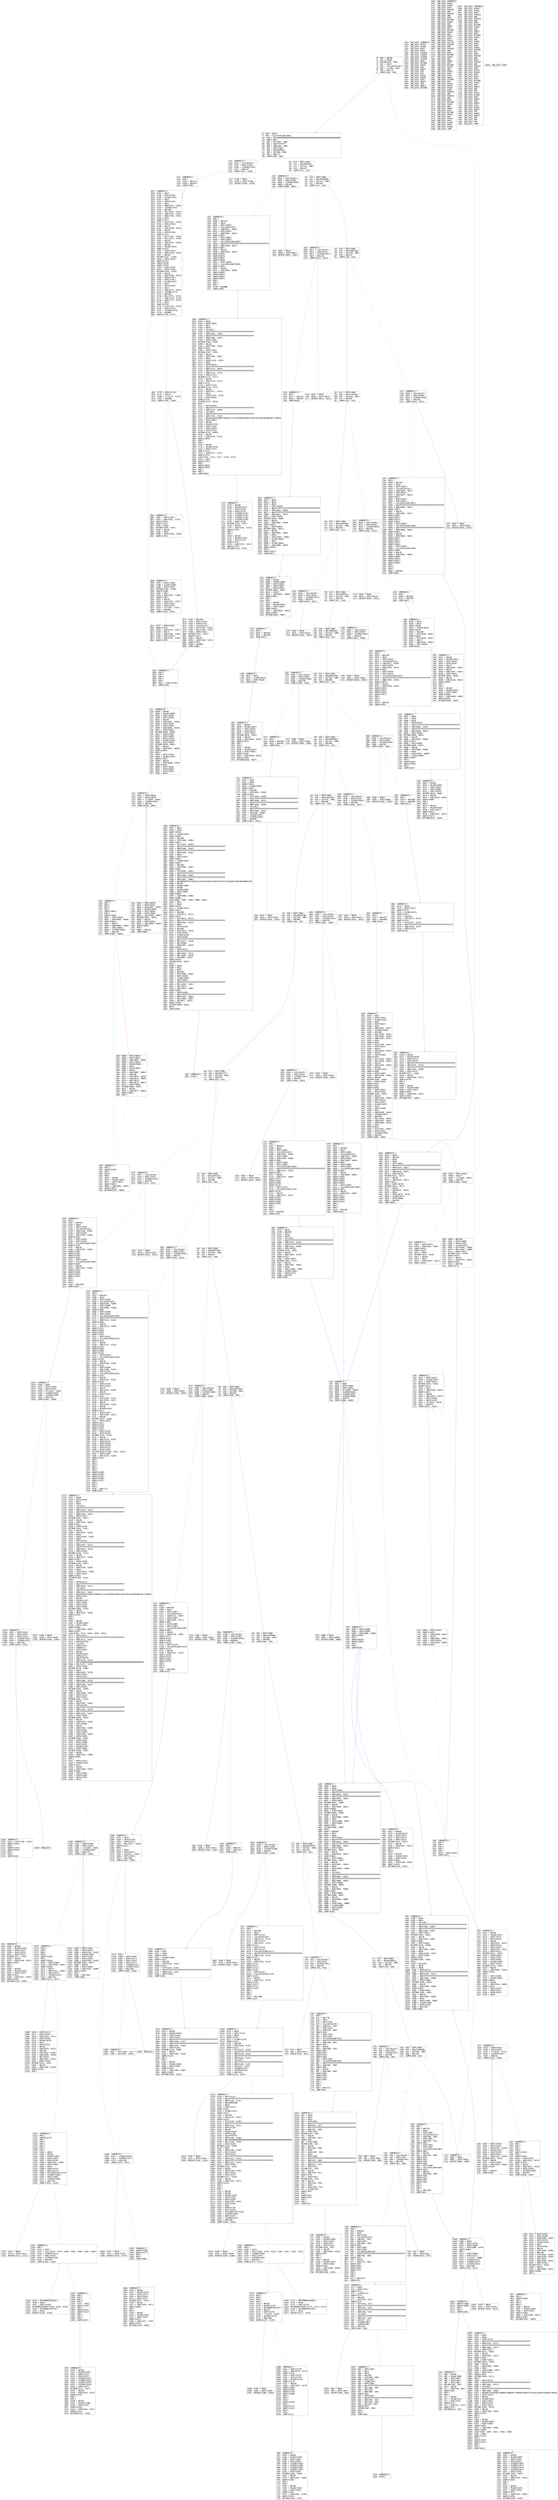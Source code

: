 digraph "graph.cfg.gv" {
	subgraph global {
		node [fontname=Courier fontsize=30.0 rank=same shape=box]
		block_0 [label="0: %00 = #0x80\l2: %01 = #0x40\l4: MSTORE(%01, %00)\l5: %02 = #0x4\l7: %03 = CALLDATASIZE()\l8: %04 = LT(%03, %02)\l9: %05 = #0x112\lc: JUMPI(%05, %04)\l"]
		block_d [label="d: %06 = #0x0\lf: %07 = CALLDATALOAD(%06)\l10: %08 = #0x100000000000000000000000000000000000000000000000000000000\l2e: SWAP1(%07)\l2f: %09 = DIV(%07, %08)\l30: %0A = #0xFFFFFFFF\l35: %0B = AND(%0A, %09)\l36: %0C = DUP1(%0B)\l37: %0D = #0x6FDDE03\l3c: %0E = EQ(%0D, %0B)\l3d: %0F = #0x117\l40: JUMPI(%0F, %0E)\l"]
		block_41 [label="41: %10 = DUP1(%0B)\l42: %11 = #0x95EA7B3\l47: %12 = EQ(%11, %0B)\l48: %13 = #0x1A7\l4b: JUMPI(%13, %12)\l"]
		block_4c [label="4c: %14 = DUP1(%0B)\l4d: %15 = #0x18160DDD\l52: %16 = EQ(%15, %0B)\l53: %17 = #0x20C\l56: JUMPI(%17, %16)\l"]
		block_57 [label="57: %18 = DUP1(%0B)\l58: %19 = #0x23B872DD\l5d: %1A = EQ(%19, %0B)\l5e: %1B = #0x237\l61: JUMPI(%1B, %1A)\l"]
		block_62 [label="62: %1C = DUP1(%0B)\l63: %1D = #0x313CE567\l68: %1E = EQ(%1D, %0B)\l69: %1F = #0x2BC\l6c: JUMPI(%1F, %1E)\l"]
		block_6d [label="6d: %20 = DUP1(%0B)\l6e: %21 = #0x3EAAF86B\l73: %22 = EQ(%21, %0B)\l74: %23 = #0x2ED\l77: JUMPI(%23, %22)\l"]
		block_78 [label="78: %24 = DUP1(%0B)\l79: %25 = #0x70A08231\l7e: %26 = EQ(%25, %0B)\l7f: %27 = #0x318\l82: JUMPI(%27, %26)\l"]
		block_83 [label="83: %28 = DUP1(%0B)\l84: %29 = #0x79BA5097\l89: %2A = EQ(%29, %0B)\l8a: %2B = #0x36F\l8d: JUMPI(%2B, %2A)\l"]
		block_8e [label="8e: %2C = DUP1(%0B)\l8f: %2D = #0x8DA5CB5B\l94: %2E = EQ(%2D, %0B)\l95: %2F = #0x386\l98: JUMPI(%2F, %2E)\l"]
		block_99 [label="99: %30 = DUP1(%0B)\l9a: %31 = #0x95D89B41\l9f: %32 = EQ(%31, %0B)\la0: %33 = #0x3DD\la3: JUMPI(%33, %32)\l"]
		block_a4 [label="a4: %34 = DUP1(%0B)\la5: %35 = #0xA293D1E8\laa: %36 = EQ(%35, %0B)\lab: %37 = #0x46D\lae: JUMPI(%37, %36)\l"]
		block_af [label="af: %38 = DUP1(%0B)\lb0: %39 = #0xA9059CBB\lb5: %3A = EQ(%39, %0B)\lb6: %3B = #0x4B8\lb9: JUMPI(%3B, %3A)\l"]
		block_ba [label="ba: %3C = DUP1(%0B)\lbb: %3D = #0xB5931F7C\lc0: %3E = EQ(%3D, %0B)\lc1: %3F = #0x51D\lc4: JUMPI(%3F, %3E)\l"]
		block_c5 [label="c5: %40 = DUP1(%0B)\lc6: %41 = #0xCAE9CA51\lcb: %42 = EQ(%41, %0B)\lcc: %43 = #0x568\lcf: JUMPI(%43, %42)\l"]
		block_d0 [label="d0: %44 = DUP1(%0B)\ld1: %45 = #0xD05C78DA\ld6: %46 = EQ(%45, %0B)\ld7: %47 = #0x613\lda: JUMPI(%47, %46)\l"]
		block_db [label="db: %48 = DUP1(%0B)\ldc: %49 = #0xD4EE1D90\le1: %4A = EQ(%49, %0B)\le2: %4B = #0x65E\le5: JUMPI(%4B, %4A)\l"]
		block_e6 [label="e6: %4C = DUP1(%0B)\le7: %4D = #0xDC39D06D\lec: %4E = EQ(%4D, %0B)\led: %4F = #0x6B5\lf0: JUMPI(%4F, %4E)\l"]
		block_f1 [label="f1: %50 = DUP1(%0B)\lf2: %51 = #0xDD62ED3E\lf7: %52 = EQ(%51, %0B)\lf8: %53 = #0x71A\lfb: JUMPI(%53, %52)\l"]
		block_fc [label="fc: %54 = DUP1(%0B)\lfd: %55 = #0xE6CB9013\l102: %56 = EQ(%55, %0B)\l103: %57 = #0x791\l106: JUMPI(%57, %56)\l"]
		block_107 [label="107: %58 = DUP1(%0B)\l108: %59 = #0xF2FDE38B\l10d: %5A = EQ(%59, %0B)\l10e: %5B = #0x7DC\l111: JUMPI(%5B, %5A)\l"]
		block_112 [label="112: JUMPDEST()\l113: %881 = #0x0\l115: %882 = DUP1(%881)\l116: REVERT(%881, %881)\l"]
		block_117 [label="117: JUMPDEST()\l118: %744 = CALLVALUE()\l119: %745 = DUP1(%744)\l11a: %746 = ISZERO(%744)\l11b: %747 = #0x123\l11e: JUMPI(%747, %746)\l"]
		block_11f [label="11f: %748 = #0x0\l121: %749 = DUP1(%748)\l122: REVERT(%748, %748)\l"]
		block_123 [label="123: JUMPDEST()\l124: POP()\l125: %74A = #0x12C\l128: %74B = #0x81F\l12b: JUMP(%74B)\l"]
		block_12c [label="12c: JUMPDEST()\l12d: %838 = #0x40\l12f: %839 = MLOAD(%838)\l130: %83A = DUP1(%839)\l131: %83B = DUP1(%839)\l132: %83C = #0x20\l134: %83D = ADD(%83C, %839)\l135: %83E = DUP3(%839)\l136: %83F = DUP2(%83D)\l137: %840 = SUB(%83D, %839)\l138: %841 = DUP3(%839)\l139: MSTORE(%839, %840)\l13a: %842 = DUP4(%764)\l13b: %843 = DUP2(%83D)\l13c: %844 = DUP2(%764)\l13d: %845 = MLOAD(%764)\l13e: %846 = DUP2(%83D)\l13f: MSTORE(%83D, %845)\l140: %847 = #0x20\l142: %848 = ADD(%847, %83D)\l143: SWAP2(%83D)\l144: POP()\l145: %849 = DUP1(%764)\l146: %84A = MLOAD(%764)\l147: SWAP1(%764)\l148: %84B = #0x20\l14a: %84C = ADD(%84B, %764)\l14b: SWAP1(%84A)\l14c: %84D = DUP1(%84A)\l14d: %84E = DUP4(%848)\l14e: %84F = DUP4(%84C)\l14f: %850 = #0x0\l"]
		block_151 [label="151: JUMPDEST()\l152: %851 = DUP4(%84A)\l153: %852 = DUP2(%850)\l154: %853 = LT(%850, %84A)\l155: %854 = ISZERO(%853)\l156: %855 = #0x16C\l159: JUMPI(%855, %854)\l"]
		block_15a [label="15a: %856 = DUP1(%850)\l15b: %857 = DUP3(%84C)\l15c: %858 = ADD(%84C, %850)\l15d: %859 = MLOAD(%858)\l15e: %85A = DUP2(%850)\l15f: %85B = DUP5(%848)\l160: %85C = ADD(%848, %850)\l161: MSTORE(%85C, %859)\l162: %85D = #0x20\l164: %85E = DUP2(%850)\l165: %85F = ADD(%850, %85D)\l166: SWAP1(%850)\l167: POP()\l168: %860 = #0x151\l16b: JUMP(%860)\l"]
		block_16c [label="16c: JUMPDEST()\l16d: POP()\l16e: POP()\l16f: POP()\l170: POP()\l171: SWAP1(%84C)\l172: POP()\l173: SWAP1(%848)\l174: %861 = DUP2(%84A)\l175: %862 = ADD(%84A, %848)\l176: SWAP1(%84A)\l177: %863 = #0x1F\l179: %864 = AND(%863, %84A)\l17a: %865 = DUP1(%864)\l17b: %866 = ISZERO(%864)\l17c: %867 = #0x199\l17f: JUMPI(%867, %866)\l"]
		block_180 [label="180: %868 = DUP1(%864)\l181: %869 = DUP3(%862)\l182: %86A = SUB(%862, %864)\l183: %86B = DUP1(%86A)\l184: %86C = MLOAD(%86A)\l185: %86D = #0x1\l187: %86E = DUP4(%864)\l188: %86F = #0x20\l18a: %870 = SUB(%86F, %864)\l18b: %871 = #0x100\l18e: %872 = EXP(%871, %870)\l18f: %873 = SUB(%872, %86D)\l190: %874 = NOT(%873)\l191: %875 = AND(%874, %86C)\l192: %876 = DUP2(%86A)\l193: MSTORE(%86A, %875)\l194: %877 = #0x20\l196: %878 = ADD(%877, %86A)\l197: SWAP2(%862)\l198: POP()\l"]
		block_199 [label="199: JUMPDEST()\l19a: POP()\l19b: SWAP3(%764)\l19c: POP()\l19d: POP()\l19e: POP()\l19f: %87D = #0x40\l1a1: %87E = MLOAD(%87D)\l1a2: %87F = DUP1(%87E)\l1a3: SWAP2(%862)\l1a4: %880 = SUB(%862, %87E)\l1a5: SWAP1(%87E)\l1a6: RETURN(%87E, %880)\l"]
		block_1a7 [label="1a7: JUMPDEST()\l1a8: %6E8 = CALLVALUE()\l1a9: %6E9 = DUP1(%6E8)\l1aa: %6EA = ISZERO(%6E8)\l1ab: %6EB = #0x1B3\l1ae: JUMPI(%6EB, %6EA)\l"]
		block_1af [label="1af: %6EC = #0x0\l1b1: %6ED = DUP1(%6EC)\l1b2: REVERT(%6EC, %6EC)\l"]
		block_1b3 [label="1b3: JUMPDEST()\l1b4: POP()\l1b5: %6EE = #0x1F2\l1b8: %6EF = #0x4\l1ba: %6F0 = DUP1(%6EF)\l1bb: %6F1 = CALLDATASIZE()\l1bc: %6F2 = SUB(%6F1, %6EF)\l1bd: %6F3 = DUP2(%6EF)\l1be: %6F4 = ADD(%6EF, %6F2)\l1bf: SWAP1(%6EF)\l1c0: %6F5 = DUP1(%6EF)\l1c1: %6F6 = DUP1(%6EF)\l1c2: %6F7 = CALLDATALOAD(%6EF)\l1c3: %6F8 = #0xFFFFFFFFFFFFFFFFFFFFFFFFFFFFFFFFFFFFFFFF\l1d8: %6F9 = AND(%6F8, %6F7)\l1d9: SWAP1(%6EF)\l1da: %6FA = #0x20\l1dc: %6FB = ADD(%6FA, %6EF)\l1dd: SWAP1(%6F9)\l1de: SWAP3(%6F4)\l1df: SWAP2(%6EF)\l1e0: SWAP1(%6FB)\l1e1: %6FC = DUP1(%6FB)\l1e2: %6FD = CALLDATALOAD(%6FB)\l1e3: SWAP1(%6FB)\l1e4: %6FE = #0x20\l1e6: %6FF = ADD(%6FE, %6FB)\l1e7: SWAP1(%6FD)\l1e8: SWAP3(%6F4)\l1e9: SWAP2(%6EF)\l1ea: SWAP1(%6FF)\l1eb: POP()\l1ec: POP()\l1ed: POP()\l1ee: %700 = #0x8BD\l1f1: JUMP(%700)\l"]
		block_1f2 [label="1f2: JUMPDEST()\l1f3: %735 = #0x40\l1f5: %736 = MLOAD(%735)\l1f6: %737 = DUP1(%736)\l1f7: %738 = DUP3(%734)\l1f8: %739 = ISZERO(%734)\l1f9: %73A = ISZERO(%739)\l1fa: %73B = ISZERO(%73A)\l1fb: %73C = ISZERO(%73B)\l1fc: %73D = DUP2(%736)\l1fd: MSTORE(%736, %73C)\l1fe: %73E = #0x20\l200: %73F = ADD(%73E, %736)\l201: SWAP2(%734)\l202: POP()\l203: POP()\l204: %740 = #0x40\l206: %741 = MLOAD(%740)\l207: %742 = DUP1(%741)\l208: SWAP2(%73F)\l209: %743 = SUB(%73F, %741)\l20a: SWAP1(%741)\l20b: RETURN(%741, %743)\l"]
		block_20c [label="20c: JUMPDEST()\l20d: %6C1 = CALLVALUE()\l20e: %6C2 = DUP1(%6C1)\l20f: %6C3 = ISZERO(%6C1)\l210: %6C4 = #0x218\l213: JUMPI(%6C4, %6C3)\l"]
		block_214 [label="214: %6C5 = #0x0\l216: %6C6 = DUP1(%6C5)\l217: REVERT(%6C5, %6C5)\l"]
		block_218 [label="218: JUMPDEST()\l219: POP()\l21a: %6C7 = #0x221\l21d: %6C8 = #0x9AF\l220: JUMP(%6C8)\l"]
		block_221 [label="221: JUMPDEST()\l222: %6DD = #0x40\l224: %6DE = MLOAD(%6DD)\l225: %6DF = DUP1(%6DE)\l226: %6E0 = DUP3(%6DC)\l227: %6E1 = DUP2(%6DE)\l228: MSTORE(%6DE, %6DC)\l229: %6E2 = #0x20\l22b: %6E3 = ADD(%6E2, %6DE)\l22c: SWAP2(%6DC)\l22d: POP()\l22e: POP()\l22f: %6E4 = #0x40\l231: %6E5 = MLOAD(%6E4)\l232: %6E6 = DUP1(%6E5)\l233: SWAP2(%6E3)\l234: %6E7 = SUB(%6E3, %6E5)\l235: SWAP1(%6E5)\l236: RETURN(%6E5, %6E7)\l"]
		block_237 [label="237: JUMPDEST()\l238: %650 = CALLVALUE()\l239: %651 = DUP1(%650)\l23a: %652 = ISZERO(%650)\l23b: %653 = #0x243\l23e: JUMPI(%653, %652)\l"]
		block_23f [label="23f: %654 = #0x0\l241: %655 = DUP1(%654)\l242: REVERT(%654, %654)\l"]
		block_243 [label="243: JUMPDEST()\l244: POP()\l245: %656 = #0x2A2\l248: %657 = #0x4\l24a: %658 = DUP1(%657)\l24b: %659 = CALLDATASIZE()\l24c: %65A = SUB(%659, %657)\l24d: %65B = DUP2(%657)\l24e: %65C = ADD(%657, %65A)\l24f: SWAP1(%657)\l250: %65D = DUP1(%657)\l251: %65E = DUP1(%657)\l252: %65F = CALLDATALOAD(%657)\l253: %660 = #0xFFFFFFFFFFFFFFFFFFFFFFFFFFFFFFFFFFFFFFFF\l268: %661 = AND(%660, %65F)\l269: SWAP1(%657)\l26a: %662 = #0x20\l26c: %663 = ADD(%662, %657)\l26d: SWAP1(%661)\l26e: SWAP3(%65C)\l26f: SWAP2(%657)\l270: SWAP1(%663)\l271: %664 = DUP1(%663)\l272: %665 = CALLDATALOAD(%663)\l273: %666 = #0xFFFFFFFFFFFFFFFFFFFFFFFFFFFFFFFFFFFFFFFF\l288: %667 = AND(%666, %665)\l289: SWAP1(%663)\l28a: %668 = #0x20\l28c: %669 = ADD(%668, %663)\l28d: SWAP1(%667)\l28e: SWAP3(%65C)\l28f: SWAP2(%657)\l290: SWAP1(%669)\l291: %66A = DUP1(%669)\l292: %66B = CALLDATALOAD(%669)\l293: SWAP1(%669)\l294: %66C = #0x20\l296: %66D = ADD(%66C, %669)\l297: SWAP1(%66B)\l298: SWAP3(%65C)\l299: SWAP2(%657)\l29a: SWAP1(%66D)\l29b: POP()\l29c: POP()\l29d: POP()\l29e: %66E = #0x9FA\l2a1: JUMP(%66E)\l"]
		block_2a2 [label="2a2: [NO_SSA] JUMPDEST\l2a3: [NO_SSA] PUSH1\l2a5: [NO_SSA] MLOAD\l2a6: [NO_SSA] DUP1\l2a7: [NO_SSA] DUP3\l2a8: [NO_SSA] ISZERO\l2a9: [NO_SSA] ISZERO\l2aa: [NO_SSA] ISZERO\l2ab: [NO_SSA] ISZERO\l2ac: [NO_SSA] DUP2\l2ad: [NO_SSA] MSTORE\l2ae: [NO_SSA] PUSH1\l2b0: [NO_SSA] ADD\l2b1: [NO_SSA] SWAP2\l2b2: [NO_SSA] POP\l2b3: [NO_SSA] POP\l2b4: [NO_SSA] PUSH1\l2b6: [NO_SSA] MLOAD\l2b7: [NO_SSA] DUP1\l2b8: [NO_SSA] SWAP2\l2b9: [NO_SSA] SUB\l2ba: [NO_SSA] SWAP1\l2bb: [NO_SSA] RETURN\l"]
		block_2bc [label="2bc: JUMPDEST()\l2bd: %630 = CALLVALUE()\l2be: %631 = DUP1(%630)\l2bf: %632 = ISZERO(%630)\l2c0: %633 = #0x2C8\l2c3: JUMPI(%633, %632)\l"]
		block_2c4 [label="2c4: %634 = #0x0\l2c6: %635 = DUP1(%634)\l2c7: REVERT(%634, %634)\l"]
		block_2c8 [label="2c8: JUMPDEST()\l2c9: POP()\l2ca: %636 = #0x2D1\l2cd: %637 = #0xC8A\l2d0: JUMP(%637)\l"]
		block_2d1 [label="2d1: JUMPDEST()\l2d2: %641 = #0x40\l2d4: %642 = MLOAD(%641)\l2d5: %643 = DUP1(%642)\l2d6: %644 = DUP3(%63F)\l2d7: %645 = #0xFF\l2d9: %646 = AND(%645, %63F)\l2da: %647 = #0xFF\l2dc: %648 = AND(%647, %646)\l2dd: %649 = DUP2(%642)\l2de: MSTORE(%642, %648)\l2df: %64A = #0x20\l2e1: %64B = ADD(%64A, %642)\l2e2: SWAP2(%63F)\l2e3: POP()\l2e4: POP()\l2e5: %64C = #0x40\l2e7: %64D = MLOAD(%64C)\l2e8: %64E = DUP1(%64D)\l2e9: SWAP2(%64B)\l2ea: %64F = SUB(%64B, %64D)\l2eb: SWAP1(%64D)\l2ec: RETURN(%64D, %64F)\l"]
		block_2ed [label="2ed: JUMPDEST()\l2ee: %61A = CALLVALUE()\l2ef: %61B = DUP1(%61A)\l2f0: %61C = ISZERO(%61A)\l2f1: %61D = #0x2F9\l2f4: JUMPI(%61D, %61C)\l"]
		block_2f5 [label="2f5: %61E = #0x0\l2f7: %61F = DUP1(%61E)\l2f8: REVERT(%61E, %61E)\l"]
		block_2f9 [label="2f9: JUMPDEST()\l2fa: POP()\l2fb: %620 = #0x302\l2fe: %621 = #0xC9D\l301: JUMP(%621)\l"]
		block_302 [label="302: JUMPDEST()\l303: %625 = #0x40\l305: %626 = MLOAD(%625)\l306: %627 = DUP1(%626)\l307: %628 = DUP3(%623)\l308: %629 = DUP2(%626)\l309: MSTORE(%626, %623)\l30a: %62A = #0x20\l30c: %62B = ADD(%62A, %626)\l30d: SWAP2(%623)\l30e: POP()\l30f: POP()\l310: %62C = #0x40\l312: %62D = MLOAD(%62C)\l313: %62E = DUP1(%62D)\l314: SWAP2(%62B)\l315: %62F = SUB(%62B, %62D)\l316: SWAP1(%62D)\l317: RETURN(%62D, %62F)\l"]
		block_318 [label="318: JUMPDEST()\l319: %5E9 = CALLVALUE()\l31a: %5EA = DUP1(%5E9)\l31b: %5EB = ISZERO(%5E9)\l31c: %5EC = #0x324\l31f: JUMPI(%5EC, %5EB)\l"]
		block_320 [label="320: %5ED = #0x0\l322: %5EE = DUP1(%5ED)\l323: REVERT(%5ED, %5ED)\l"]
		block_324 [label="324: JUMPDEST()\l325: POP()\l326: %5EF = #0x359\l329: %5F0 = #0x4\l32b: %5F1 = DUP1(%5F0)\l32c: %5F2 = CALLDATASIZE()\l32d: %5F3 = SUB(%5F2, %5F0)\l32e: %5F4 = DUP2(%5F0)\l32f: %5F5 = ADD(%5F0, %5F3)\l330: SWAP1(%5F0)\l331: %5F6 = DUP1(%5F0)\l332: %5F7 = DUP1(%5F0)\l333: %5F8 = CALLDATALOAD(%5F0)\l334: %5F9 = #0xFFFFFFFFFFFFFFFFFFFFFFFFFFFFFFFFFFFFFFFF\l349: %5FA = AND(%5F9, %5F8)\l34a: SWAP1(%5F0)\l34b: %5FB = #0x20\l34d: %5FC = ADD(%5FB, %5F0)\l34e: SWAP1(%5FA)\l34f: SWAP3(%5F5)\l350: SWAP2(%5F0)\l351: SWAP1(%5FC)\l352: POP()\l353: POP()\l354: POP()\l355: %5FD = #0xCA3\l358: JUMP(%5FD)\l"]
		block_359 [label="359: JUMPDEST()\l35a: %60F = #0x40\l35c: %610 = MLOAD(%60F)\l35d: %611 = DUP1(%610)\l35e: %612 = DUP3(%60E)\l35f: %613 = DUP2(%610)\l360: MSTORE(%610, %60E)\l361: %614 = #0x20\l363: %615 = ADD(%614, %610)\l364: SWAP2(%60E)\l365: POP()\l366: POP()\l367: %616 = #0x40\l369: %617 = MLOAD(%616)\l36a: %618 = DUP1(%617)\l36b: SWAP2(%615)\l36c: %619 = SUB(%615, %617)\l36d: SWAP1(%617)\l36e: RETURN(%617, %619)\l"]
		block_36f [label="36f: JUMPDEST()\l370: %58A = CALLVALUE()\l371: %58B = DUP1(%58A)\l372: %58C = ISZERO(%58A)\l373: %58D = #0x37B\l376: JUMPI(%58D, %58C)\l"]
		block_377 [label="377: %58E = #0x0\l379: %58F = DUP1(%58E)\l37a: REVERT(%58E, %58E)\l"]
		block_37b [label="37b: JUMPDEST()\l37c: POP()\l37d: %590 = #0x384\l380: %591 = #0xCEC\l383: JUMP(%591)\l"]
		block_384 [label="384: JUMPDEST()\l385: STOP()\l"]
		block_386 [label="386: JUMPDEST()\l387: %56A = CALLVALUE()\l388: %56B = DUP1(%56A)\l389: %56C = ISZERO(%56A)\l38a: %56D = #0x392\l38d: JUMPI(%56D, %56C)\l"]
		block_38e [label="38e: %56E = #0x0\l390: %56F = DUP1(%56E)\l391: REVERT(%56E, %56E)\l"]
		block_392 [label="392: JUMPDEST()\l393: POP()\l394: %570 = #0x39B\l397: %571 = #0xE8B\l39a: JUMP(%571)\l"]
		block_39b [label="39b: JUMPDEST()\l39c: %57B = #0x40\l39e: %57C = MLOAD(%57B)\l39f: %57D = DUP1(%57C)\l3a0: %57E = DUP3(%579)\l3a1: %57F = #0xFFFFFFFFFFFFFFFFFFFFFFFFFFFFFFFFFFFFFFFF\l3b6: %580 = AND(%57F, %579)\l3b7: %581 = #0xFFFFFFFFFFFFFFFFFFFFFFFFFFFFFFFFFFFFFFFF\l3cc: %582 = AND(%581, %580)\l3cd: %583 = DUP2(%57C)\l3ce: MSTORE(%57C, %582)\l3cf: %584 = #0x20\l3d1: %585 = ADD(%584, %57C)\l3d2: SWAP2(%579)\l3d3: POP()\l3d4: POP()\l3d5: %586 = #0x40\l3d7: %587 = MLOAD(%586)\l3d8: %588 = DUP1(%587)\l3d9: SWAP2(%585)\l3da: %589 = SUB(%585, %587)\l3db: SWAP1(%587)\l3dc: RETURN(%587, %589)\l"]
		block_3dd [label="3dd: JUMPDEST()\l3de: %42D = CALLVALUE()\l3df: %42E = DUP1(%42D)\l3e0: %42F = ISZERO(%42D)\l3e1: %430 = #0x3E9\l3e4: JUMPI(%430, %42F)\l"]
		block_3e5 [label="3e5: %431 = #0x0\l3e7: %432 = DUP1(%431)\l3e8: REVERT(%431, %431)\l"]
		block_3e9 [label="3e9: JUMPDEST()\l3ea: POP()\l3eb: %433 = #0x3F2\l3ee: %434 = #0xEB0\l3f1: JUMP(%434)\l"]
		block_3f2 [label="3f2: JUMPDEST()\l3f3: %521 = #0x40\l3f5: %522 = MLOAD(%521)\l3f6: %523 = DUP1(%522)\l3f7: %524 = DUP1(%522)\l3f8: %525 = #0x20\l3fa: %526 = ADD(%525, %522)\l3fb: %527 = DUP3(%522)\l3fc: %528 = DUP2(%526)\l3fd: %529 = SUB(%526, %522)\l3fe: %52A = DUP3(%522)\l3ff: MSTORE(%522, %529)\l400: %52B = DUP4(%44D)\l401: %52C = DUP2(%526)\l402: %52D = DUP2(%44D)\l403: %52E = MLOAD(%44D)\l404: %52F = DUP2(%526)\l405: MSTORE(%526, %52E)\l406: %530 = #0x20\l408: %531 = ADD(%530, %526)\l409: SWAP2(%526)\l40a: POP()\l40b: %532 = DUP1(%44D)\l40c: %533 = MLOAD(%44D)\l40d: SWAP1(%44D)\l40e: %534 = #0x20\l410: %535 = ADD(%534, %44D)\l411: SWAP1(%533)\l412: %536 = DUP1(%533)\l413: %537 = DUP4(%531)\l414: %538 = DUP4(%535)\l415: %539 = #0x0\l"]
		block_417 [label="417: JUMPDEST()\l418: %53A = DUP4(%533)\l419: %53B = DUP2(%539)\l41a: %53C = LT(%539, %533)\l41b: %53D = ISZERO(%53C)\l41c: %53E = #0x432\l41f: JUMPI(%53E, %53D)\l"]
		block_420 [label="420: %53F = DUP1(%539)\l421: %540 = DUP3(%535)\l422: %541 = ADD(%535, %539)\l423: %542 = MLOAD(%541)\l424: %543 = DUP2(%539)\l425: %544 = DUP5(%531)\l426: %545 = ADD(%531, %539)\l427: MSTORE(%545, %542)\l428: %546 = #0x20\l42a: %547 = DUP2(%539)\l42b: %548 = ADD(%539, %546)\l42c: SWAP1(%539)\l42d: POP()\l42e: %549 = #0x417\l431: JUMP(%549)\l"]
		block_432 [label="432: JUMPDEST()\l433: POP()\l434: POP()\l435: POP()\l436: POP()\l437: SWAP1(%535)\l438: POP()\l439: SWAP1(%531)\l43a: %54A = DUP2(%533)\l43b: %54B = ADD(%533, %531)\l43c: SWAP1(%533)\l43d: %54C = #0x1F\l43f: %54D = AND(%54C, %533)\l440: %54E = DUP1(%54D)\l441: %54F = ISZERO(%54D)\l442: %550 = #0x45F\l445: JUMPI(%550, %54F)\l"]
		block_446 [label="446: %551 = DUP1(%54D)\l447: %552 = DUP3(%54B)\l448: %553 = SUB(%54B, %54D)\l449: %554 = DUP1(%553)\l44a: %555 = MLOAD(%553)\l44b: %556 = #0x1\l44d: %557 = DUP4(%54D)\l44e: %558 = #0x20\l450: %559 = SUB(%558, %54D)\l451: %55A = #0x100\l454: %55B = EXP(%55A, %559)\l455: %55C = SUB(%55B, %556)\l456: %55D = NOT(%55C)\l457: %55E = AND(%55D, %555)\l458: %55F = DUP2(%553)\l459: MSTORE(%553, %55E)\l45a: %560 = #0x20\l45c: %561 = ADD(%560, %553)\l45d: SWAP2(%54B)\l45e: POP()\l"]
		block_45f [label="45f: JUMPDEST()\l460: POP()\l461: SWAP3(%44D)\l462: POP()\l463: POP()\l464: POP()\l465: %566 = #0x40\l467: %567 = MLOAD(%566)\l468: %568 = DUP1(%567)\l469: SWAP2(%54B)\l46a: %569 = SUB(%54B, %567)\l46b: SWAP1(%567)\l46c: RETURN(%567, %569)\l"]
		block_46d [label="46d: JUMPDEST()\l46e: %3FE = CALLVALUE()\l46f: %3FF = DUP1(%3FE)\l470: %400 = ISZERO(%3FE)\l471: %401 = #0x479\l474: JUMPI(%401, %400)\l"]
		block_475 [label="475: %402 = #0x0\l477: %403 = DUP1(%402)\l478: REVERT(%402, %402)\l"]
		block_479 [label="479: JUMPDEST()\l47a: POP()\l47b: %404 = #0x4A2\l47e: %405 = #0x4\l480: %406 = DUP1(%405)\l481: %407 = CALLDATASIZE()\l482: %408 = SUB(%407, %405)\l483: %409 = DUP2(%405)\l484: %40A = ADD(%405, %408)\l485: SWAP1(%405)\l486: %40B = DUP1(%405)\l487: %40C = DUP1(%405)\l488: %40D = CALLDATALOAD(%405)\l489: SWAP1(%405)\l48a: %40E = #0x20\l48c: %40F = ADD(%40E, %405)\l48d: SWAP1(%40D)\l48e: SWAP3(%40A)\l48f: SWAP2(%405)\l490: SWAP1(%40F)\l491: %410 = DUP1(%40F)\l492: %411 = CALLDATALOAD(%40F)\l493: SWAP1(%40F)\l494: %412 = #0x20\l496: %413 = ADD(%412, %40F)\l497: SWAP1(%411)\l498: SWAP3(%40A)\l499: SWAP2(%405)\l49a: SWAP1(%413)\l49b: POP()\l49c: POP()\l49d: POP()\l49e: %414 = #0xF4E\l4a1: JUMP(%414)\l"]
		block_4a2 [label="4a2: JUMPDEST()\l4a3: %422 = #0x40\l4a5: %423 = MLOAD(%422)\l4a6: %424 = DUP1(%423)\l4a7: %425 = DUP3(%421)\l4a8: %426 = DUP2(%423)\l4a9: MSTORE(%423, %421)\l4aa: %427 = #0x20\l4ac: %428 = ADD(%427, %423)\l4ad: SWAP2(%421)\l4ae: POP()\l4af: POP()\l4b0: %429 = #0x40\l4b2: %42A = MLOAD(%429)\l4b3: %42B = DUP1(%42A)\l4b4: SWAP2(%428)\l4b5: %42C = SUB(%428, %42A)\l4b6: SWAP1(%42A)\l4b7: RETURN(%42A, %42C)\l"]
		block_4b8 [label="4b8: JUMPDEST()\l4b9: %361 = CALLVALUE()\l4ba: %362 = DUP1(%361)\l4bb: %363 = ISZERO(%361)\l4bc: %364 = #0x4C4\l4bf: JUMPI(%364, %363)\l"]
		block_4c0 [label="4c0: %365 = #0x0\l4c2: %366 = DUP1(%365)\l4c3: REVERT(%365, %365)\l"]
		block_4c4 [label="4c4: JUMPDEST()\l4c5: POP()\l4c6: %367 = #0x503\l4c9: %368 = #0x4\l4cb: %369 = DUP1(%368)\l4cc: %36A = CALLDATASIZE()\l4cd: %36B = SUB(%36A, %368)\l4ce: %36C = DUP2(%368)\l4cf: %36D = ADD(%368, %36B)\l4d0: SWAP1(%368)\l4d1: %36E = DUP1(%368)\l4d2: %36F = DUP1(%368)\l4d3: %370 = CALLDATALOAD(%368)\l4d4: %371 = #0xFFFFFFFFFFFFFFFFFFFFFFFFFFFFFFFFFFFFFFFF\l4e9: %372 = AND(%371, %370)\l4ea: SWAP1(%368)\l4eb: %373 = #0x20\l4ed: %374 = ADD(%373, %368)\l4ee: SWAP1(%372)\l4ef: SWAP3(%36D)\l4f0: SWAP2(%368)\l4f1: SWAP1(%374)\l4f2: %375 = DUP1(%374)\l4f3: %376 = CALLDATALOAD(%374)\l4f4: SWAP1(%374)\l4f5: %377 = #0x20\l4f7: %378 = ADD(%377, %374)\l4f8: SWAP1(%376)\l4f9: SWAP3(%36D)\l4fa: SWAP2(%368)\l4fb: SWAP1(%378)\l4fc: POP()\l4fd: POP()\l4fe: POP()\l4ff: %379 = #0xF6A\l502: JUMP(%379)\l"]
		block_503 [label="503: JUMPDEST()\l504: %3EF = #0x40\l506: %3F0 = MLOAD(%3EF)\l507: %3F1 = DUP1(%3F0)\l508: %3F2 = DUP3(%3EE)\l509: %3F3 = ISZERO(%3EE)\l50a: %3F4 = ISZERO(%3F3)\l50b: %3F5 = ISZERO(%3F4)\l50c: %3F6 = ISZERO(%3F5)\l50d: %3F7 = DUP2(%3F0)\l50e: MSTORE(%3F0, %3F6)\l50f: %3F8 = #0x20\l511: %3F9 = ADD(%3F8, %3F0)\l512: SWAP2(%3EE)\l513: POP()\l514: POP()\l515: %3FA = #0x40\l517: %3FB = MLOAD(%3FA)\l518: %3FC = DUP1(%3FB)\l519: SWAP2(%3F9)\l51a: %3FD = SUB(%3F9, %3FB)\l51b: SWAP1(%3FB)\l51c: RETURN(%3FB, %3FD)\l"]
		block_51d [label="51d: JUMPDEST()\l51e: %32F = CALLVALUE()\l51f: %330 = DUP1(%32F)\l520: %331 = ISZERO(%32F)\l521: %332 = #0x529\l524: JUMPI(%332, %331)\l"]
		block_525 [label="525: %333 = #0x0\l527: %334 = DUP1(%333)\l528: REVERT(%333, %333)\l"]
		block_529 [label="529: JUMPDEST()\l52a: POP()\l52b: %335 = #0x552\l52e: %336 = #0x4\l530: %337 = DUP1(%336)\l531: %338 = CALLDATASIZE()\l532: %339 = SUB(%338, %336)\l533: %33A = DUP2(%336)\l534: %33B = ADD(%336, %339)\l535: SWAP1(%336)\l536: %33C = DUP1(%336)\l537: %33D = DUP1(%336)\l538: %33E = CALLDATALOAD(%336)\l539: SWAP1(%336)\l53a: %33F = #0x20\l53c: %340 = ADD(%33F, %336)\l53d: SWAP1(%33E)\l53e: SWAP3(%33B)\l53f: SWAP2(%336)\l540: SWAP1(%340)\l541: %341 = DUP1(%340)\l542: %342 = CALLDATALOAD(%340)\l543: SWAP1(%340)\l544: %343 = #0x20\l546: %344 = ADD(%343, %340)\l547: SWAP1(%342)\l548: SWAP3(%33B)\l549: SWAP2(%336)\l54a: SWAP1(%344)\l54b: POP()\l54c: POP()\l54d: POP()\l54e: %345 = #0x10F3\l551: JUMP(%345)\l"]
		block_552 [label="552: JUMPDEST()\l553: %356 = #0x40\l555: %357 = MLOAD(%356)\l556: %358 = DUP1(%357)\l557: %359 = DUP3(%355)\l558: %35A = DUP2(%357)\l559: MSTORE(%357, %355)\l55a: %35B = #0x20\l55c: %35C = ADD(%35B, %357)\l55d: SWAP2(%355)\l55e: POP()\l55f: POP()\l560: %35D = #0x40\l562: %35E = MLOAD(%35D)\l563: %35F = DUP1(%35E)\l564: SWAP2(%35C)\l565: %360 = SUB(%35C, %35E)\l566: SWAP1(%35E)\l567: RETURN(%35E, %360)\l"]
		block_568 [label="568: JUMPDEST()\l569: %201 = CALLVALUE()\l56a: %202 = DUP1(%201)\l56b: %203 = ISZERO(%201)\l56c: %204 = #0x574\l56f: JUMPI(%204, %203)\l"]
		block_570 [label="570: %205 = #0x0\l572: %206 = DUP1(%205)\l573: REVERT(%205, %205)\l"]
		block_574 [label="574: JUMPDEST()\l575: POP()\l576: %207 = #0x5F9\l579: %208 = #0x4\l57b: %209 = DUP1(%208)\l57c: %20A = CALLDATASIZE()\l57d: %20B = SUB(%20A, %208)\l57e: %20C = DUP2(%208)\l57f: %20D = ADD(%208, %20B)\l580: SWAP1(%208)\l581: %20E = DUP1(%208)\l582: %20F = DUP1(%208)\l583: %210 = CALLDATALOAD(%208)\l584: %211 = #0xFFFFFFFFFFFFFFFFFFFFFFFFFFFFFFFFFFFFFFFF\l599: %212 = AND(%211, %210)\l59a: SWAP1(%208)\l59b: %213 = #0x20\l59d: %214 = ADD(%213, %208)\l59e: SWAP1(%212)\l59f: SWAP3(%20D)\l5a0: SWAP2(%208)\l5a1: SWAP1(%214)\l5a2: %215 = DUP1(%214)\l5a3: %216 = CALLDATALOAD(%214)\l5a4: SWAP1(%214)\l5a5: %217 = #0x20\l5a7: %218 = ADD(%217, %214)\l5a8: SWAP1(%216)\l5a9: SWAP3(%20D)\l5aa: SWAP2(%208)\l5ab: SWAP1(%218)\l5ac: %219 = DUP1(%218)\l5ad: %21A = CALLDATALOAD(%218)\l5ae: SWAP1(%218)\l5af: %21B = #0x20\l5b1: %21C = ADD(%21B, %218)\l5b2: SWAP1(%21A)\l5b3: %21D = DUP3(%208)\l5b4: %21E = ADD(%208, %21A)\l5b5: %21F = DUP1(%21E)\l5b6: %220 = CALLDATALOAD(%21E)\l5b7: SWAP1(%21E)\l5b8: %221 = #0x20\l5ba: %222 = ADD(%221, %21E)\l5bb: SWAP1(%220)\l5bc: %223 = DUP1(%220)\l5bd: %224 = DUP1(%220)\l5be: %225 = #0x1F\l5c0: %226 = ADD(%225, %220)\l5c1: %227 = #0x20\l5c3: %228 = DUP1(%227)\l5c4: SWAP2(%226)\l5c5: %229 = DIV(%226, %227)\l5c6: %22A = MUL(%229, %227)\l5c7: %22B = #0x20\l5c9: %22C = ADD(%22B, %22A)\l5ca: %22D = #0x40\l5cc: %22E = MLOAD(%22D)\l5cd: SWAP1(%22C)\l5ce: %22F = DUP2(%22E)\l5cf: %230 = ADD(%22E, %22C)\l5d0: %231 = #0x40\l5d2: MSTORE(%231, %230)\l5d3: %232 = DUP1(%22E)\l5d4: SWAP4(%222)\l5d5: SWAP3(%220)\l5d6: SWAP2(%220)\l5d7: SWAP1(%22E)\l5d8: %233 = DUP2(%220)\l5d9: %234 = DUP2(%22E)\l5da: MSTORE(%22E, %220)\l5db: %235 = #0x20\l5dd: %236 = ADD(%235, %22E)\l5de: %237 = DUP4(%222)\l5df: %238 = DUP4(%220)\l5e0: %239 = DUP1(%220)\l5e1: %23A = DUP3(%222)\l5e2: %23B = DUP5(%236)\l5e3: CALLDATACOPY(%236, %222, %220)\l5e4: %23C = DUP3(%236)\l5e5: %23D = ADD(%236, %220)\l5e6: SWAP2(%236)\l5e7: POP()\l5e8: POP()\l5e9: POP()\l5ea: POP()\l5eb: POP()\l5ec: POP()\l5ed: SWAP2(%208)\l5ee: SWAP3(%20D)\l5ef: SWAP2(%22E)\l5f0: SWAP3(%208)\l5f1: SWAP1(%21C)\l5f2: POP()\l5f3: POP()\l5f4: POP()\l5f5: %23E = #0x1117\l5f8: JUMP(%23E)\l"]
		block_5f9 [label="5f9: JUMPDEST()\l5fa: %320 = #0x40\l5fc: %321 = MLOAD(%320)\l5fd: %322 = DUP1(%321)\l5fe: %323 = DUP3(%31F)\l5ff: %324 = ISZERO(%31F)\l600: %325 = ISZERO(%324)\l601: %326 = ISZERO(%325)\l602: %327 = ISZERO(%326)\l603: %328 = DUP2(%321)\l604: MSTORE(%321, %327)\l605: %329 = #0x20\l607: %32A = ADD(%329, %321)\l608: SWAP2(%31F)\l609: POP()\l60a: POP()\l60b: %32B = #0x40\l60d: %32C = MLOAD(%32B)\l60e: %32D = DUP1(%32C)\l60f: SWAP2(%32A)\l610: %32E = SUB(%32A, %32C)\l611: SWAP1(%32C)\l612: RETURN(%32C, %32E)\l"]
		block_613 [label="613: JUMPDEST()\l614: %1B8 = CALLVALUE()\l615: %1B9 = DUP1(%1B8)\l616: %1BA = ISZERO(%1B8)\l617: %1BB = #0x61F\l61a: JUMPI(%1BB, %1BA)\l"]
		block_61b [label="61b: %1BC = #0x0\l61d: %1BD = DUP1(%1BC)\l61e: REVERT(%1BC, %1BC)\l"]
		block_61f [label="61f: JUMPDEST()\l620: POP()\l621: %1BE = #0x648\l624: %1BF = #0x4\l626: %1C0 = DUP1(%1BF)\l627: %1C1 = CALLDATASIZE()\l628: %1C2 = SUB(%1C1, %1BF)\l629: %1C3 = DUP2(%1BF)\l62a: %1C4 = ADD(%1BF, %1C2)\l62b: SWAP1(%1BF)\l62c: %1C5 = DUP1(%1BF)\l62d: %1C6 = DUP1(%1BF)\l62e: %1C7 = CALLDATALOAD(%1BF)\l62f: SWAP1(%1BF)\l630: %1C8 = #0x20\l632: %1C9 = ADD(%1C8, %1BF)\l633: SWAP1(%1C7)\l634: SWAP3(%1C4)\l635: SWAP2(%1BF)\l636: SWAP1(%1C9)\l637: %1CA = DUP1(%1C9)\l638: %1CB = CALLDATALOAD(%1C9)\l639: SWAP1(%1C9)\l63a: %1CC = #0x20\l63c: %1CD = ADD(%1CC, %1C9)\l63d: SWAP1(%1CB)\l63e: SWAP3(%1C4)\l63f: SWAP2(%1BF)\l640: SWAP1(%1CD)\l641: POP()\l642: POP()\l643: POP()\l644: %1CE = #0x1366\l647: JUMP(%1CE)\l"]
		block_648 [label="648: JUMPDEST()\l649: %1F6 = #0x40\l64b: %1F7 = MLOAD(%1F6)\l64c: %1F8 = DUP1(%1F7)\l64d: %1F9 = DUP3(%1D2)\l64e: %1FA = DUP2(%1F7)\l64f: MSTORE(%1F7, %1D2)\l650: %1FB = #0x20\l652: %1FC = ADD(%1FB, %1F7)\l653: SWAP2(%1D2)\l654: POP()\l655: POP()\l656: %1FD = #0x40\l658: %1FE = MLOAD(%1FD)\l659: %1FF = DUP1(%1FE)\l65a: SWAP2(%1FC)\l65b: %200 = SUB(%1FC, %1FE)\l65c: SWAP1(%1FE)\l65d: RETURN(%1FE, %200)\l"]
		block_65e [label="65e: JUMPDEST()\l65f: %198 = CALLVALUE()\l660: %199 = DUP1(%198)\l661: %19A = ISZERO(%198)\l662: %19B = #0x66A\l665: JUMPI(%19B, %19A)\l"]
		block_666 [label="666: %19C = #0x0\l668: %19D = DUP1(%19C)\l669: REVERT(%19C, %19C)\l"]
		block_66a [label="66a: JUMPDEST()\l66b: POP()\l66c: %19E = #0x673\l66f: %19F = #0x1397\l672: JUMP(%19F)\l"]
		block_673 [label="673: JUMPDEST()\l674: %1A9 = #0x40\l676: %1AA = MLOAD(%1A9)\l677: %1AB = DUP1(%1AA)\l678: %1AC = DUP3(%1A7)\l679: %1AD = #0xFFFFFFFFFFFFFFFFFFFFFFFFFFFFFFFFFFFFFFFF\l68e: %1AE = AND(%1AD, %1A7)\l68f: %1AF = #0xFFFFFFFFFFFFFFFFFFFFFFFFFFFFFFFFFFFFFFFF\l6a4: %1B0 = AND(%1AF, %1AE)\l6a5: %1B1 = DUP2(%1AA)\l6a6: MSTORE(%1AA, %1B0)\l6a7: %1B2 = #0x20\l6a9: %1B3 = ADD(%1B2, %1AA)\l6aa: SWAP2(%1A7)\l6ab: POP()\l6ac: POP()\l6ad: %1B4 = #0x40\l6af: %1B5 = MLOAD(%1B4)\l6b0: %1B6 = DUP1(%1B5)\l6b1: SWAP2(%1B3)\l6b2: %1B7 = SUB(%1B3, %1B5)\l6b3: SWAP1(%1B5)\l6b4: RETURN(%1B5, %1B7)\l"]
		block_6b5 [label="6b5: JUMPDEST()\l6b6: %10B = CALLVALUE()\l6b7: %10C = DUP1(%10B)\l6b8: %10D = ISZERO(%10B)\l6b9: %10E = #0x6C1\l6bc: JUMPI(%10E, %10D)\l"]
		block_6bd [label="6bd: %10F = #0x0\l6bf: %110 = DUP1(%10F)\l6c0: REVERT(%10F, %10F)\l"]
		block_6c1 [label="6c1: JUMPDEST()\l6c2: POP()\l6c3: %111 = #0x700\l6c6: %112 = #0x4\l6c8: %113 = DUP1(%112)\l6c9: %114 = CALLDATASIZE()\l6ca: %115 = SUB(%114, %112)\l6cb: %116 = DUP2(%112)\l6cc: %117 = ADD(%112, %115)\l6cd: SWAP1(%112)\l6ce: %118 = DUP1(%112)\l6cf: %119 = DUP1(%112)\l6d0: %11A = CALLDATALOAD(%112)\l6d1: %11B = #0xFFFFFFFFFFFFFFFFFFFFFFFFFFFFFFFFFFFFFFFF\l6e6: %11C = AND(%11B, %11A)\l6e7: SWAP1(%112)\l6e8: %11D = #0x20\l6ea: %11E = ADD(%11D, %112)\l6eb: SWAP1(%11C)\l6ec: SWAP3(%117)\l6ed: SWAP2(%112)\l6ee: SWAP1(%11E)\l6ef: %11F = DUP1(%11E)\l6f0: %120 = CALLDATALOAD(%11E)\l6f1: SWAP1(%11E)\l6f2: %121 = #0x20\l6f4: %122 = ADD(%121, %11E)\l6f5: SWAP1(%120)\l6f6: SWAP3(%117)\l6f7: SWAP2(%112)\l6f8: SWAP1(%122)\l6f9: POP()\l6fa: POP()\l6fb: POP()\l6fc: %123 = #0x13BD\l6ff: JUMP(%123)\l"]
		block_700 [label="700: JUMPDEST()\l701: %189 = #0x40\l703: %18A = MLOAD(%189)\l704: %18B = DUP1(%18A)\l705: %18C = DUP3(%186)\l706: %18D = ISZERO(%186)\l707: %18E = ISZERO(%18D)\l708: %18F = ISZERO(%18E)\l709: %190 = ISZERO(%18F)\l70a: %191 = DUP2(%18A)\l70b: MSTORE(%18A, %190)\l70c: %192 = #0x20\l70e: %193 = ADD(%192, %18A)\l70f: SWAP2(%186)\l710: POP()\l711: POP()\l712: %194 = #0x40\l714: %195 = MLOAD(%194)\l715: %196 = DUP1(%195)\l716: SWAP2(%193)\l717: %197 = SUB(%193, %195)\l718: SWAP1(%195)\l719: RETURN(%195, %197)\l"]
		block_71a [label="71a: JUMPDEST()\l71b: %C6 = CALLVALUE()\l71c: %C7 = DUP1(%C6)\l71d: %C8 = ISZERO(%C6)\l71e: %C9 = #0x726\l721: JUMPI(%C9, %C8)\l"]
		block_722 [label="722: %CA = #0x0\l724: %CB = DUP1(%CA)\l725: REVERT(%CA, %CA)\l"]
		block_726 [label="726: JUMPDEST()\l727: POP()\l728: %CC = #0x77B\l72b: %CD = #0x4\l72d: %CE = DUP1(%CD)\l72e: %CF = CALLDATASIZE()\l72f: %D0 = SUB(%CF, %CD)\l730: %D1 = DUP2(%CD)\l731: %D2 = ADD(%CD, %D0)\l732: SWAP1(%CD)\l733: %D3 = DUP1(%CD)\l734: %D4 = DUP1(%CD)\l735: %D5 = CALLDATALOAD(%CD)\l736: %D6 = #0xFFFFFFFFFFFFFFFFFFFFFFFFFFFFFFFFFFFFFFFF\l74b: %D7 = AND(%D6, %D5)\l74c: SWAP1(%CD)\l74d: %D8 = #0x20\l74f: %D9 = ADD(%D8, %CD)\l750: SWAP1(%D7)\l751: SWAP3(%D2)\l752: SWAP2(%CD)\l753: SWAP1(%D9)\l754: %DA = DUP1(%D9)\l755: %DB = CALLDATALOAD(%D9)\l756: %DC = #0xFFFFFFFFFFFFFFFFFFFFFFFFFFFFFFFFFFFFFFFF\l76b: %DD = AND(%DC, %DB)\l76c: SWAP1(%D9)\l76d: %DE = #0x20\l76f: %DF = ADD(%DE, %D9)\l770: SWAP1(%DD)\l771: SWAP3(%D2)\l772: SWAP2(%CD)\l773: SWAP1(%DF)\l774: POP()\l775: POP()\l776: POP()\l777: %E0 = #0x1521\l77a: JUMP(%E0)\l"]
		block_77b [label="77b: JUMPDEST()\l77c: %100 = #0x40\l77e: %101 = MLOAD(%100)\l77f: %102 = DUP1(%101)\l780: %103 = DUP3(%FF)\l781: %104 = DUP2(%101)\l782: MSTORE(%101, %FF)\l783: %105 = #0x20\l785: %106 = ADD(%105, %101)\l786: SWAP2(%FF)\l787: POP()\l788: POP()\l789: %107 = #0x40\l78b: %108 = MLOAD(%107)\l78c: %109 = DUP1(%108)\l78d: SWAP2(%106)\l78e: %10A = SUB(%106, %108)\l78f: SWAP1(%108)\l790: RETURN(%108, %10A)\l"]
		block_791 [label="791: JUMPDEST()\l792: %97 = CALLVALUE()\l793: %98 = DUP1(%97)\l794: %99 = ISZERO(%97)\l795: %9A = #0x79D\l798: JUMPI(%9A, %99)\l"]
		block_799 [label="799: %9B = #0x0\l79b: %9C = DUP1(%9B)\l79c: REVERT(%9B, %9B)\l"]
		block_79d [label="79d: JUMPDEST()\l79e: POP()\l79f: %9D = #0x7C6\l7a2: %9E = #0x4\l7a4: %9F = DUP1(%9E)\l7a5: %A0 = CALLDATASIZE()\l7a6: %A1 = SUB(%A0, %9E)\l7a7: %A2 = DUP2(%9E)\l7a8: %A3 = ADD(%9E, %A1)\l7a9: SWAP1(%9E)\l7aa: %A4 = DUP1(%9E)\l7ab: %A5 = DUP1(%9E)\l7ac: %A6 = CALLDATALOAD(%9E)\l7ad: SWAP1(%9E)\l7ae: %A7 = #0x20\l7b0: %A8 = ADD(%A7, %9E)\l7b1: SWAP1(%A6)\l7b2: SWAP3(%A3)\l7b3: SWAP2(%9E)\l7b4: SWAP1(%A8)\l7b5: %A9 = DUP1(%A8)\l7b6: %AA = CALLDATALOAD(%A8)\l7b7: SWAP1(%A8)\l7b8: %AB = #0x20\l7ba: %AC = ADD(%AB, %A8)\l7bb: SWAP1(%AA)\l7bc: SWAP3(%A3)\l7bd: SWAP2(%9E)\l7be: SWAP1(%AC)\l7bf: POP()\l7c0: POP()\l7c1: POP()\l7c2: %AD = #0x15A8\l7c5: JUMP(%AD)\l"]
		block_7c6 [label="7c6: JUMPDEST()\l7c7: %BB = #0x40\l7c9: %BC = MLOAD(%BB)\l7ca: %BD = DUP1(%BC)\l7cb: %BE = DUP3(%B1)\l7cc: %BF = DUP2(%BC)\l7cd: MSTORE(%BC, %B1)\l7ce: %C0 = #0x20\l7d0: %C1 = ADD(%C0, %BC)\l7d1: SWAP2(%B1)\l7d2: POP()\l7d3: POP()\l7d4: %C2 = #0x40\l7d6: %C3 = MLOAD(%C2)\l7d7: %C4 = DUP1(%C3)\l7d8: SWAP2(%C1)\l7d9: %C5 = SUB(%C1, %C3)\l7da: SWAP1(%C3)\l7db: RETURN(%C3, %C5)\l"]
		block_7dc [label="7dc: JUMPDEST()\l7dd: %5E = CALLVALUE()\l7de: %5F = DUP1(%5E)\l7df: %60 = ISZERO(%5E)\l7e0: %61 = #0x7E8\l7e3: JUMPI(%61, %60)\l"]
		block_7e4 [label="7e4: %62 = #0x0\l7e6: %63 = DUP1(%62)\l7e7: REVERT(%62, %62)\l"]
		block_7e8 [label="7e8: JUMPDEST()\l7e9: POP()\l7ea: %64 = #0x81D\l7ed: %65 = #0x4\l7ef: %66 = DUP1(%65)\l7f0: %67 = CALLDATASIZE()\l7f1: %68 = SUB(%67, %65)\l7f2: %69 = DUP2(%65)\l7f3: %6A = ADD(%65, %68)\l7f4: SWAP1(%65)\l7f5: %6B = DUP1(%65)\l7f6: %6C = DUP1(%65)\l7f7: %6D = CALLDATALOAD(%65)\l7f8: %6E = #0xFFFFFFFFFFFFFFFFFFFFFFFFFFFFFFFFFFFFFFFF\l80d: %6F = AND(%6E, %6D)\l80e: SWAP1(%65)\l80f: %70 = #0x20\l811: %71 = ADD(%70, %65)\l812: SWAP1(%6F)\l813: SWAP3(%6A)\l814: SWAP2(%65)\l815: SWAP1(%71)\l816: POP()\l817: POP()\l818: POP()\l819: %72 = #0x15C4\l81c: JUMP(%72)\l"]
		block_81d [label="81d: JUMPDEST()\l81e: STOP()\l"]
		block_81f [label="81f: JUMPDEST()\l820: %74C = #0x3\l822: %74D = DUP1(%74C)\l823: %74E = SLOAD(%74C)\l824: %74F = #0x1\l826: %750 = DUP2(%74E)\l827: %751 = #0x1\l829: %752 = AND(%751, %74E)\l82a: %753 = ISZERO(%752)\l82b: %754 = #0x100\l82e: %755 = MUL(%754, %753)\l82f: %756 = SUB(%755, %74F)\l830: %757 = AND(%756, %74E)\l831: %758 = #0x2\l833: SWAP1(%757)\l834: %759 = DIV(%757, %758)\l835: %75A = DUP1(%759)\l836: %75B = #0x1F\l838: %75C = ADD(%75B, %759)\l839: %75D = #0x20\l83b: %75E = DUP1(%75D)\l83c: SWAP2(%75C)\l83d: %75F = DIV(%75C, %75D)\l83e: %760 = MUL(%75F, %75D)\l83f: %761 = #0x20\l841: %762 = ADD(%761, %760)\l842: %763 = #0x40\l844: %764 = MLOAD(%763)\l845: SWAP1(%762)\l846: %765 = DUP2(%764)\l847: %766 = ADD(%764, %762)\l848: %767 = #0x40\l84a: MSTORE(%767, %766)\l84b: %768 = DUP1(%764)\l84c: SWAP3(%74C)\l84d: SWAP2(%759)\l84e: SWAP1(%764)\l84f: %769 = DUP2(%759)\l850: %76A = DUP2(%764)\l851: MSTORE(%764, %759)\l852: %76B = #0x20\l854: %76C = ADD(%76B, %764)\l855: %76D = DUP3(%74C)\l856: %76E = DUP1(%74C)\l857: %76F = SLOAD(%74C)\l858: %770 = #0x1\l85a: %771 = DUP2(%76F)\l85b: %772 = #0x1\l85d: %773 = AND(%772, %76F)\l85e: %774 = ISZERO(%773)\l85f: %775 = #0x100\l862: %776 = MUL(%775, %774)\l863: %777 = SUB(%776, %770)\l864: %778 = AND(%777, %76F)\l865: %779 = #0x2\l867: SWAP1(%778)\l868: %77A = DIV(%778, %779)\l869: %77B = DUP1(%77A)\l86a: %77C = ISZERO(%77A)\l86b: %77D = #0x8B5\l86e: JUMPI(%77D, %77C)\l"]
		block_86f [label="86f: %77E = DUP1(%77A)\l870: %77F = #0x1F\l872: %780 = LT(%77F, %77A)\l873: %781 = #0x88A\l876: JUMPI(%781, %780)\l"]
		block_877 [label="877: %782 = #0x100\l87a: %783 = DUP1(%782)\l87b: %784 = DUP4(%74C)\l87c: %785 = SLOAD(%74C)\l87d: %786 = DIV(%785, %782)\l87e: %787 = MUL(%786, %782)\l87f: %788 = DUP4(%76C)\l880: MSTORE(%76C, %787)\l881: SWAP2(%76C)\l882: %789 = #0x20\l884: %78A = ADD(%789, %76C)\l885: SWAP2(%77A)\l886: %78B = #0x8B5\l889: JUMP(%78B)\l"]
		block_88a [label="88a: JUMPDEST()\l88b: %7D6 = DUP3(%76C)\l88c: %7D7 = ADD(%76C, %77A)\l88d: SWAP2(%76C)\l88e: SWAP1(%74C)\l88f: %7D8 = #0x0\l891: MSTORE(%7D8, %74C)\l892: %7D9 = #0x20\l894: %7DA = #0x0\l896: %7DB = SHA3(%7DA, %7D9)\l897: SWAP1(%76C)\l"]
		block_898 [label="898: JUMPDEST()\l899: %7DC = DUP2(%7DB)\l89a: %7DD = SLOAD(%7DB)\l89b: %7DE = DUP2(%76C)\l89c: MSTORE(%76C, %7DD)\l89d: SWAP1(%7DB)\l89e: %7DF = #0x1\l8a0: %7E0 = ADD(%7DF, %7DB)\l8a1: SWAP1(%76C)\l8a2: %7E1 = #0x20\l8a4: %7E2 = ADD(%7E1, %76C)\l8a5: %7E3 = DUP1(%7E2)\l8a6: %7E4 = DUP4(%7D7)\l8a7: %7E5 = GT(%7D7, %7E2)\l8a8: %7E6 = #0x898\l8ab: JUMPI(%7E6, %7E5)\l"]
		block_8ac [label="8ac: %7E7 = DUP3(%7D7)\l8ad: SWAP1(%7E2)\l8ae: %7E8 = SUB(%7E2, %7D7)\l8af: %7E9 = #0x1F\l8b1: %7EA = AND(%7E9, %7E8)\l8b2: %7EB = DUP3(%7D7)\l8b3: %7EC = ADD(%7D7, %7EA)\l8b4: SWAP2(%7D7)\l"]
		block_8b5 [label="8b5: JUMPDEST()\l8b6: POP()\l8b7: POP()\l8b8: POP()\l8b9: POP()\l8ba: POP()\l8bb: %837 = DUP2(%74A)\l8bc: JUMP(%74A)\l"]
		block_8bd [label="8bd: JUMPDEST()\l8be: %701 = #0x0\l8c0: %702 = DUP2(%6FD)\l8c1: %703 = #0x7\l8c3: %704 = #0x0\l8c5: %705 = CALLER()\l8c6: %706 = #0xFFFFFFFFFFFFFFFFFFFFFFFFFFFFFFFFFFFFFFFF\l8db: %707 = AND(%706, %705)\l8dc: %708 = #0xFFFFFFFFFFFFFFFFFFFFFFFFFFFFFFFFFFFFFFFF\l8f1: %709 = AND(%708, %707)\l8f2: %70A = DUP2(%704)\l8f3: MSTORE(%704, %709)\l8f4: %70B = #0x20\l8f6: %70C = ADD(%70B, %704)\l8f7: SWAP1(%703)\l8f8: %70D = DUP2(%70C)\l8f9: MSTORE(%70C, %703)\l8fa: %70E = #0x20\l8fc: %70F = ADD(%70E, %70C)\l8fd: %710 = #0x0\l8ff: %711 = SHA3(%710, %70F)\l900: %712 = #0x0\l902: %713 = DUP6(%6F9)\l903: %714 = #0xFFFFFFFFFFFFFFFFFFFFFFFFFFFFFFFFFFFFFFFF\l918: %715 = AND(%714, %6F9)\l919: %716 = #0xFFFFFFFFFFFFFFFFFFFFFFFFFFFFFFFFFFFFFFFF\l92e: %717 = AND(%716, %715)\l92f: %718 = DUP2(%712)\l930: MSTORE(%712, %717)\l931: %719 = #0x20\l933: %71A = ADD(%719, %712)\l934: SWAP1(%711)\l935: %71B = DUP2(%71A)\l936: MSTORE(%71A, %711)\l937: %71C = #0x20\l939: %71D = ADD(%71C, %71A)\l93a: %71E = #0x0\l93c: %71F = SHA3(%71E, %71D)\l93d: %720 = DUP2(%6FD)\l93e: SWAP1(%71F)\l93f: SSTORE(%71F, %6FD)\l940: POP()\l941: %721 = DUP3(%6F9)\l942: %722 = #0xFFFFFFFFFFFFFFFFFFFFFFFFFFFFFFFFFFFFFFFF\l957: %723 = AND(%722, %6F9)\l958: %724 = CALLER()\l959: %725 = #0xFFFFFFFFFFFFFFFFFFFFFFFFFFFFFFFFFFFFFFFF\l96e: %726 = AND(%725, %724)\l96f: %727 = #0x8C5BE1E5EBEC7D5BD14F71427D1E84F3DD0314C0F7B2291E5B200AC8C7C3B925\l990: %728 = DUP5(%6FD)\l991: %729 = #0x40\l993: %72A = MLOAD(%729)\l994: %72B = DUP1(%72A)\l995: %72C = DUP3(%6FD)\l996: %72D = DUP2(%72A)\l997: MSTORE(%72A, %6FD)\l998: %72E = #0x20\l99a: %72F = ADD(%72E, %72A)\l99b: SWAP2(%6FD)\l99c: POP()\l99d: POP()\l99e: %730 = #0x40\l9a0: %731 = MLOAD(%730)\l9a1: %732 = DUP1(%731)\l9a2: SWAP2(%72F)\l9a3: %733 = SUB(%72F, %731)\l9a4: SWAP1(%731)\l9a5: LOG3(%731, %733, %727, %726, %723)\l9a6: %734 = #0x1\l9a8: SWAP1(%701)\l9a9: POP()\l9aa: SWAP3(%6EE)\l9ab: SWAP2(%6F9)\l9ac: POP()\l9ad: POP()\l9ae: JUMP(%6EE)\l"]
		block_9af [label="9af: JUMPDEST()\l9b0: %6C9 = #0x0\l9b2: %6CA = #0x6\l9b4: %6CB = #0x0\l9b6: %6CC = DUP1(%6CB)\l9b7: %6CD = #0xFFFFFFFFFFFFFFFFFFFFFFFFFFFFFFFFFFFFFFFF\l9cc: %6CE = AND(%6CD, %6CB)\l9cd: %6CF = #0xFFFFFFFFFFFFFFFFFFFFFFFFFFFFFFFFFFFFFFFF\l9e2: %6D0 = AND(%6CF, %6CE)\l9e3: %6D1 = DUP2(%6CB)\l9e4: MSTORE(%6CB, %6D0)\l9e5: %6D2 = #0x20\l9e7: %6D3 = ADD(%6D2, %6CB)\l9e8: SWAP1(%6CA)\l9e9: %6D4 = DUP2(%6D3)\l9ea: MSTORE(%6D3, %6CA)\l9eb: %6D5 = #0x20\l9ed: %6D6 = ADD(%6D5, %6D3)\l9ee: %6D7 = #0x0\l9f0: %6D8 = SHA3(%6D7, %6D6)\l9f1: %6D9 = SLOAD(%6D8)\l9f2: %6DA = #0x5\l9f4: %6DB = SLOAD(%6DA)\l9f5: %6DC = SUB(%6DB, %6D9)\l9f6: SWAP1(%6C9)\l9f7: POP()\l9f8: SWAP1(%6C7)\l9f9: JUMP(%6C7)\l"]
		block_9fa [label="9fa: JUMPDEST()\l9fb: %66F = #0x0\l9fd: %670 = #0xA45\la00: %671 = #0x6\la02: %672 = #0x0\la04: %673 = DUP7(%661)\la05: %674 = #0xFFFFFFFFFFFFFFFFFFFFFFFFFFFFFFFFFFFFFFFF\la1a: %675 = AND(%674, %661)\la1b: %676 = #0xFFFFFFFFFFFFFFFFFFFFFFFFFFFFFFFFFFFFFFFF\la30: %677 = AND(%676, %675)\la31: %678 = DUP2(%672)\la32: MSTORE(%672, %677)\la33: %679 = #0x20\la35: %67A = ADD(%679, %672)\la36: SWAP1(%671)\la37: %67B = DUP2(%67A)\la38: MSTORE(%67A, %671)\la39: %67C = #0x20\la3b: %67D = ADD(%67C, %67A)\la3c: %67E = #0x0\la3e: %67F = SHA3(%67E, %67D)\la3f: %680 = SLOAD(%67F)\la40: %681 = DUP4(%66B)\la41: %682 = #0xF4E\la44: JUMP(%682)\l"]
		block_a45 [label="a45: JUMPDEST()\la46: %690 = #0x6\la48: %691 = #0x0\la4a: %692 = DUP7(%661)\la4b: %693 = #0xFFFFFFFFFFFFFFFFFFFFFFFFFFFFFFFFFFFFFFFF\la60: %694 = AND(%693, %661)\la61: %695 = #0xFFFFFFFFFFFFFFFFFFFFFFFFFFFFFFFFFFFFFFFF\la76: %696 = AND(%695, %694)\la77: %697 = DUP2(%691)\la78: MSTORE(%691, %696)\la79: %698 = #0x20\la7b: %699 = ADD(%698, %691)\la7c: SWAP1(%690)\la7d: %69A = DUP2(%699)\la7e: MSTORE(%699, %690)\la7f: %69B = #0x20\la81: %69C = ADD(%69B, %699)\la82: %69D = #0x0\la84: %69E = SHA3(%69D, %69C)\la85: %69F = DUP2(%68F)\la86: SWAP1(%69E)\la87: SSTORE(%69E, %68F)\la88: POP()\la89: %6A0 = #0xB0E\la8c: %6A1 = #0x7\la8e: %6A2 = #0x0\la90: %6A3 = DUP7(%661)\la91: %6A4 = #0xFFFFFFFFFFFFFFFFFFFFFFFFFFFFFFFFFFFFFFFF\laa6: %6A5 = AND(%6A4, %661)\laa7: %6A6 = #0xFFFFFFFFFFFFFFFFFFFFFFFFFFFFFFFFFFFFFFFF\labc: %6A7 = AND(%6A6, %6A5)\labd: %6A8 = DUP2(%6A2)\labe: MSTORE(%6A2, %6A7)\labf: %6A9 = #0x20\lac1: %6AA = ADD(%6A9, %6A2)\lac2: SWAP1(%6A1)\lac3: %6AB = DUP2(%6AA)\lac4: MSTORE(%6AA, %6A1)\lac5: %6AC = #0x20\lac7: %6AD = ADD(%6AC, %6AA)\lac8: %6AE = #0x0\laca: %6AF = SHA3(%6AE, %6AD)\lacb: %6B0 = #0x0\lacd: %6B1 = CALLER()\lace: %6B2 = #0xFFFFFFFFFFFFFFFFFFFFFFFFFFFFFFFFFFFFFFFF\lae3: %6B3 = AND(%6B2, %6B1)\lae4: %6B4 = #0xFFFFFFFFFFFFFFFFFFFFFFFFFFFFFFFFFFFFFFFF\laf9: %6B5 = AND(%6B4, %6B3)\lafa: %6B6 = DUP2(%6B0)\lafb: MSTORE(%6B0, %6B5)\lafc: %6B7 = #0x20\lafe: %6B8 = ADD(%6B7, %6B0)\laff: SWAP1(%6AF)\lb00: %6B9 = DUP2(%6B8)\lb01: MSTORE(%6B8, %6AF)\lb02: %6BA = #0x20\lb04: %6BB = ADD(%6BA, %6B8)\lb05: %6BC = #0x0\lb07: %6BD = SHA3(%6BC, %6BB)\lb08: %6BE = SLOAD(%6BD)\lb09: %6BF = DUP4(%66B)\lb0a: %6C0 = #0xF4E\lb0d: JUMP(%6C0)\l"]
		block_b0e [label="b0e: [NO_SSA] JUMPDEST\lb0f: [NO_SSA] PUSH1\lb11: [NO_SSA] PUSH1\lb13: [NO_SSA] DUP7\lb14: [NO_SSA] PUSH20\lb29: [NO_SSA] AND\lb2a: [NO_SSA] PUSH20\lb3f: [NO_SSA] AND\lb40: [NO_SSA] DUP2\lb41: [NO_SSA] MSTORE\lb42: [NO_SSA] PUSH1\lb44: [NO_SSA] ADD\lb45: [NO_SSA] SWAP1\lb46: [NO_SSA] DUP2\lb47: [NO_SSA] MSTORE\lb48: [NO_SSA] PUSH1\lb4a: [NO_SSA] ADD\lb4b: [NO_SSA] PUSH1\lb4d: [NO_SSA] SHA3\lb4e: [NO_SSA] PUSH1\lb50: [NO_SSA] CALLER\lb51: [NO_SSA] PUSH20\lb66: [NO_SSA] AND\lb67: [NO_SSA] PUSH20\lb7c: [NO_SSA] AND\lb7d: [NO_SSA] DUP2\lb7e: [NO_SSA] MSTORE\lb7f: [NO_SSA] PUSH1\lb81: [NO_SSA] ADD\lb82: [NO_SSA] SWAP1\lb83: [NO_SSA] DUP2\lb84: [NO_SSA] MSTORE\lb85: [NO_SSA] PUSH1\lb87: [NO_SSA] ADD\lb88: [NO_SSA] PUSH1\lb8a: [NO_SSA] SHA3\lb8b: [NO_SSA] DUP2\lb8c: [NO_SSA] SWAP1\lb8d: [NO_SSA] SSTORE\lb8e: [NO_SSA] POP\lb8f: [NO_SSA] PUSH2\lb92: [NO_SSA] PUSH1\lb94: [NO_SSA] PUSH1\lb96: [NO_SSA] DUP6\lb97: [NO_SSA] PUSH20\lbac: [NO_SSA] AND\lbad: [NO_SSA] PUSH20\lbc2: [NO_SSA] AND\lbc3: [NO_SSA] DUP2\lbc4: [NO_SSA] MSTORE\lbc5: [NO_SSA] PUSH1\lbc7: [NO_SSA] ADD\lbc8: [NO_SSA] SWAP1\lbc9: [NO_SSA] DUP2\lbca: [NO_SSA] MSTORE\lbcb: [NO_SSA] PUSH1\lbcd: [NO_SSA] ADD\lbce: [NO_SSA] PUSH1\lbd0: [NO_SSA] SHA3\lbd1: [NO_SSA] SLOAD\lbd2: [NO_SSA] DUP4\lbd3: [NO_SSA] PUSH2\lbd6: [NO_SSA] JUMP\l"]
		block_bd7 [label="bd7: [NO_SSA] JUMPDEST\lbd8: [NO_SSA] PUSH1\lbda: [NO_SSA] PUSH1\lbdc: [NO_SSA] DUP6\lbdd: [NO_SSA] PUSH20\lbf2: [NO_SSA] AND\lbf3: [NO_SSA] PUSH20\lc08: [NO_SSA] AND\lc09: [NO_SSA] DUP2\lc0a: [NO_SSA] MSTORE\lc0b: [NO_SSA] PUSH1\lc0d: [NO_SSA] ADD\lc0e: [NO_SSA] SWAP1\lc0f: [NO_SSA] DUP2\lc10: [NO_SSA] MSTORE\lc11: [NO_SSA] PUSH1\lc13: [NO_SSA] ADD\lc14: [NO_SSA] PUSH1\lc16: [NO_SSA] SHA3\lc17: [NO_SSA] DUP2\lc18: [NO_SSA] SWAP1\lc19: [NO_SSA] SSTORE\lc1a: [NO_SSA] POP\lc1b: [NO_SSA] DUP3\lc1c: [NO_SSA] PUSH20\lc31: [NO_SSA] AND\lc32: [NO_SSA] DUP5\lc33: [NO_SSA] PUSH20\lc48: [NO_SSA] AND\lc49: [NO_SSA] PUSH32\lc6a: [NO_SSA] DUP5\lc6b: [NO_SSA] PUSH1\lc6d: [NO_SSA] MLOAD\lc6e: [NO_SSA] DUP1\lc6f: [NO_SSA] DUP3\lc70: [NO_SSA] DUP2\lc71: [NO_SSA] MSTORE\lc72: [NO_SSA] PUSH1\lc74: [NO_SSA] ADD\lc75: [NO_SSA] SWAP2\lc76: [NO_SSA] POP\lc77: [NO_SSA] POP\lc78: [NO_SSA] PUSH1\lc7a: [NO_SSA] MLOAD\lc7b: [NO_SSA] DUP1\lc7c: [NO_SSA] SWAP2\lc7d: [NO_SSA] SUB\lc7e: [NO_SSA] SWAP1\lc7f: [NO_SSA] LOG3\lc80: [NO_SSA] PUSH1\lc82: [NO_SSA] SWAP1\lc83: [NO_SSA] POP\lc84: [NO_SSA] SWAP4\lc85: [NO_SSA] SWAP3\lc86: [NO_SSA] POP\lc87: [NO_SSA] POP\lc88: [NO_SSA] POP\lc89: [NO_SSA] JUMP\l"]
		block_c8a [label="c8a: JUMPDEST()\lc8b: %638 = #0x4\lc8d: %639 = #0x0\lc8f: SWAP1(%638)\lc90: %63A = SLOAD(%638)\lc91: SWAP1(%639)\lc92: %63B = #0x100\lc95: %63C = EXP(%63B, %639)\lc96: SWAP1(%63A)\lc97: %63D = DIV(%63A, %63C)\lc98: %63E = #0xFF\lc9a: %63F = AND(%63E, %63D)\lc9b: %640 = DUP2(%636)\lc9c: JUMP(%636)\l"]
		block_c9d [label="c9d: JUMPDEST()\lc9e: %622 = #0x5\lca0: %623 = SLOAD(%622)\lca1: %624 = DUP2(%620)\lca2: JUMP(%620)\l"]
		block_ca3 [label="ca3: JUMPDEST()\lca4: %5FE = #0x0\lca6: %5FF = #0x6\lca8: %600 = #0x0\lcaa: %601 = DUP4(%5FA)\lcab: %602 = #0xFFFFFFFFFFFFFFFFFFFFFFFFFFFFFFFFFFFFFFFF\lcc0: %603 = AND(%602, %5FA)\lcc1: %604 = #0xFFFFFFFFFFFFFFFFFFFFFFFFFFFFFFFFFFFFFFFF\lcd6: %605 = AND(%604, %603)\lcd7: %606 = DUP2(%600)\lcd8: MSTORE(%600, %605)\lcd9: %607 = #0x20\lcdb: %608 = ADD(%607, %600)\lcdc: SWAP1(%5FF)\lcdd: %609 = DUP2(%608)\lcde: MSTORE(%608, %5FF)\lcdf: %60A = #0x20\lce1: %60B = ADD(%60A, %608)\lce2: %60C = #0x0\lce4: %60D = SHA3(%60C, %60B)\lce5: %60E = SLOAD(%60D)\lce6: SWAP1(%5FE)\lce7: POP()\lce8: SWAP2(%5EF)\lce9: SWAP1(%5FA)\lcea: POP()\lceb: JUMP(%5EF)\l"]
		block_cec [label="cec: JUMPDEST()\lced: %592 = #0x1\lcef: %593 = #0x0\lcf1: SWAP1(%592)\lcf2: %594 = SLOAD(%592)\lcf3: SWAP1(%593)\lcf4: %595 = #0x100\lcf7: %596 = EXP(%595, %593)\lcf8: SWAP1(%594)\lcf9: %597 = DIV(%594, %596)\lcfa: %598 = #0xFFFFFFFFFFFFFFFFFFFFFFFFFFFFFFFFFFFFFFFF\ld0f: %599 = AND(%598, %597)\ld10: %59A = #0xFFFFFFFFFFFFFFFFFFFFFFFFFFFFFFFFFFFFFFFF\ld25: %59B = AND(%59A, %599)\ld26: %59C = CALLER()\ld27: %59D = #0xFFFFFFFFFFFFFFFFFFFFFFFFFFFFFFFFFFFFFFFF\ld3c: %59E = AND(%59D, %59C)\ld3d: %59F = EQ(%59E, %59B)\ld3e: %5A0 = ISZERO(%59F)\ld3f: %5A1 = ISZERO(%5A0)\ld40: %5A2 = #0xD48\ld43: JUMPI(%5A2, %5A1)\l"]
		block_d44 [label="d44: %5A3 = #0x0\ld46: %5A4 = DUP1(%5A3)\ld47: REVERT(%5A3, %5A3)\l"]
		block_d48 [label="d48: JUMPDEST()\ld49: %5A5 = #0x1\ld4b: %5A6 = #0x0\ld4d: SWAP1(%5A5)\ld4e: %5A7 = SLOAD(%5A5)\ld4f: SWAP1(%5A6)\ld50: %5A8 = #0x100\ld53: %5A9 = EXP(%5A8, %5A6)\ld54: SWAP1(%5A7)\ld55: %5AA = DIV(%5A7, %5A9)\ld56: %5AB = #0xFFFFFFFFFFFFFFFFFFFFFFFFFFFFFFFFFFFFFFFF\ld6b: %5AC = AND(%5AB, %5AA)\ld6c: %5AD = #0xFFFFFFFFFFFFFFFFFFFFFFFFFFFFFFFFFFFFFFFF\ld81: %5AE = AND(%5AD, %5AC)\ld82: %5AF = #0x0\ld84: %5B0 = DUP1(%5AF)\ld85: SWAP1(%5AF)\ld86: %5B1 = SLOAD(%5AF)\ld87: SWAP1(%5AF)\ld88: %5B2 = #0x100\ld8b: %5B3 = EXP(%5B2, %5AF)\ld8c: SWAP1(%5B1)\ld8d: %5B4 = DIV(%5B1, %5B3)\ld8e: %5B5 = #0xFFFFFFFFFFFFFFFFFFFFFFFFFFFFFFFFFFFFFFFF\lda3: %5B6 = AND(%5B5, %5B4)\lda4: %5B7 = #0xFFFFFFFFFFFFFFFFFFFFFFFFFFFFFFFFFFFFFFFF\ldb9: %5B8 = AND(%5B7, %5B6)\ldba: %5B9 = #0x8BE0079C531659141344CD1FD0A4F28419497F9722A3DAAFE3B4186F6B6457E0\lddb: %5BA = #0x40\lddd: %5BB = MLOAD(%5BA)\ldde: %5BC = #0x40\lde0: %5BD = MLOAD(%5BC)\lde1: %5BE = DUP1(%5BD)\lde2: SWAP2(%5BB)\lde3: %5BF = SUB(%5BB, %5BD)\lde4: SWAP1(%5BD)\lde5: LOG3(%5BD, %5BF, %5B9, %5B8, %5AE)\lde6: %5C0 = #0x1\lde8: %5C1 = #0x0\ldea: SWAP1(%5C0)\ldeb: %5C2 = SLOAD(%5C0)\ldec: SWAP1(%5C1)\lded: %5C3 = #0x100\ldf0: %5C4 = EXP(%5C3, %5C1)\ldf1: SWAP1(%5C2)\ldf2: %5C5 = DIV(%5C2, %5C4)\ldf3: %5C6 = #0xFFFFFFFFFFFFFFFFFFFFFFFFFFFFFFFFFFFFFFFF\le08: %5C7 = AND(%5C6, %5C5)\le09: %5C8 = #0x0\le0b: %5C9 = DUP1(%5C8)\le0c: %5CA = #0x100\le0f: %5CB = EXP(%5CA, %5C8)\le10: %5CC = DUP2(%5C8)\le11: %5CD = SLOAD(%5C8)\le12: %5CE = DUP2(%5CB)\le13: %5CF = #0xFFFFFFFFFFFFFFFFFFFFFFFFFFFFFFFFFFFFFFFF\le28: %5D0 = MUL(%5CF, %5CB)\le29: %5D1 = NOT(%5D0)\le2a: %5D2 = AND(%5D1, %5CD)\le2b: SWAP1(%5CB)\le2c: %5D3 = DUP4(%5C7)\le2d: %5D4 = #0xFFFFFFFFFFFFFFFFFFFFFFFFFFFFFFFFFFFFFFFF\le42: %5D5 = AND(%5D4, %5C7)\le43: %5D6 = MUL(%5D5, %5CB)\le44: %5D7 = OR(%5D6, %5D2)\le45: SWAP1(%5C8)\le46: SSTORE(%5C8, %5D7)\le47: POP()\le48: %5D8 = #0x0\le4a: %5D9 = #0x1\le4c: %5DA = #0x0\le4e: %5DB = #0x100\le51: %5DC = EXP(%5DB, %5DA)\le52: %5DD = DUP2(%5D9)\le53: %5DE = SLOAD(%5D9)\le54: %5DF = DUP2(%5DC)\le55: %5E0 = #0xFFFFFFFFFFFFFFFFFFFFFFFFFFFFFFFFFFFFFFFF\le6a: %5E1 = MUL(%5E0, %5DC)\le6b: %5E2 = NOT(%5E1)\le6c: %5E3 = AND(%5E2, %5DE)\le6d: SWAP1(%5DC)\le6e: %5E4 = DUP4(%5D8)\le6f: %5E5 = #0xFFFFFFFFFFFFFFFFFFFFFFFFFFFFFFFFFFFFFFFF\le84: %5E6 = AND(%5E5, %5D8)\le85: %5E7 = MUL(%5E6, %5DC)\le86: %5E8 = OR(%5E7, %5E3)\le87: SWAP1(%5D9)\le88: SSTORE(%5D9, %5E8)\le89: POP()\le8a: JUMP(%590)\l"]
		block_e8b [label="e8b: JUMPDEST()\le8c: %572 = #0x0\le8e: %573 = DUP1(%572)\le8f: SWAP1(%572)\le90: %574 = SLOAD(%572)\le91: SWAP1(%572)\le92: %575 = #0x100\le95: %576 = EXP(%575, %572)\le96: SWAP1(%574)\le97: %577 = DIV(%574, %576)\le98: %578 = #0xFFFFFFFFFFFFFFFFFFFFFFFFFFFFFFFFFFFFFFFF\lead: %579 = AND(%578, %577)\leae: %57A = DUP2(%570)\leaf: JUMP(%570)\l"]
		block_eb0 [label="eb0: JUMPDEST()\leb1: %435 = #0x2\leb3: %436 = DUP1(%435)\leb4: %437 = SLOAD(%435)\leb5: %438 = #0x1\leb7: %439 = DUP2(%437)\leb8: %43A = #0x1\leba: %43B = AND(%43A, %437)\lebb: %43C = ISZERO(%43B)\lebc: %43D = #0x100\lebf: %43E = MUL(%43D, %43C)\lec0: %43F = SUB(%43E, %438)\lec1: %440 = AND(%43F, %437)\lec2: %441 = #0x2\lec4: SWAP1(%440)\lec5: %442 = DIV(%440, %441)\lec6: %443 = DUP1(%442)\lec7: %444 = #0x1F\lec9: %445 = ADD(%444, %442)\leca: %446 = #0x20\lecc: %447 = DUP1(%446)\lecd: SWAP2(%445)\lece: %448 = DIV(%445, %446)\lecf: %449 = MUL(%448, %446)\led0: %44A = #0x20\led2: %44B = ADD(%44A, %449)\led3: %44C = #0x40\led5: %44D = MLOAD(%44C)\led6: SWAP1(%44B)\led7: %44E = DUP2(%44D)\led8: %44F = ADD(%44D, %44B)\led9: %450 = #0x40\ledb: MSTORE(%450, %44F)\ledc: %451 = DUP1(%44D)\ledd: SWAP3(%435)\lede: SWAP2(%442)\ledf: SWAP1(%44D)\lee0: %452 = DUP2(%442)\lee1: %453 = DUP2(%44D)\lee2: MSTORE(%44D, %442)\lee3: %454 = #0x20\lee5: %455 = ADD(%454, %44D)\lee6: %456 = DUP3(%435)\lee7: %457 = DUP1(%435)\lee8: %458 = SLOAD(%435)\lee9: %459 = #0x1\leeb: %45A = DUP2(%458)\leec: %45B = #0x1\leee: %45C = AND(%45B, %458)\leef: %45D = ISZERO(%45C)\lef0: %45E = #0x100\lef3: %45F = MUL(%45E, %45D)\lef4: %460 = SUB(%45F, %459)\lef5: %461 = AND(%460, %458)\lef6: %462 = #0x2\lef8: SWAP1(%461)\lef9: %463 = DIV(%461, %462)\lefa: %464 = DUP1(%463)\lefb: %465 = ISZERO(%463)\lefc: %466 = #0xF46\leff: JUMPI(%466, %465)\l"]
		block_f00 [label="f00: %467 = DUP1(%463)\lf01: %468 = #0x1F\lf03: %469 = LT(%468, %463)\lf04: %46A = #0xF1B\lf07: JUMPI(%46A, %469)\l"]
		block_f08 [label="f08: %46B = #0x100\lf0b: %46C = DUP1(%46B)\lf0c: %46D = DUP4(%435)\lf0d: %46E = SLOAD(%435)\lf0e: %46F = DIV(%46E, %46B)\lf0f: %470 = MUL(%46F, %46B)\lf10: %471 = DUP4(%455)\lf11: MSTORE(%455, %470)\lf12: SWAP2(%455)\lf13: %472 = #0x20\lf15: %473 = ADD(%472, %455)\lf16: SWAP2(%463)\lf17: %474 = #0xF46\lf1a: JUMP(%474)\l"]
		block_f1b [label="f1b: JUMPDEST()\lf1c: %4BF = DUP3(%455)\lf1d: %4C0 = ADD(%455, %463)\lf1e: SWAP2(%455)\lf1f: SWAP1(%435)\lf20: %4C1 = #0x0\lf22: MSTORE(%4C1, %435)\lf23: %4C2 = #0x20\lf25: %4C3 = #0x0\lf27: %4C4 = SHA3(%4C3, %4C2)\lf28: SWAP1(%455)\l"]
		block_f29 [label="f29: JUMPDEST()\lf2a: %4C5 = DUP2(%4C4)\lf2b: %4C6 = SLOAD(%4C4)\lf2c: %4C7 = DUP2(%455)\lf2d: MSTORE(%455, %4C6)\lf2e: SWAP1(%4C4)\lf2f: %4C8 = #0x1\lf31: %4C9 = ADD(%4C8, %4C4)\lf32: SWAP1(%455)\lf33: %4CA = #0x20\lf35: %4CB = ADD(%4CA, %455)\lf36: %4CC = DUP1(%4CB)\lf37: %4CD = DUP4(%4C0)\lf38: %4CE = GT(%4C0, %4CB)\lf39: %4CF = #0xF29\lf3c: JUMPI(%4CF, %4CE)\l"]
		block_f3d [label="f3d: %4D0 = DUP3(%4C0)\lf3e: SWAP1(%4CB)\lf3f: %4D1 = SUB(%4CB, %4C0)\lf40: %4D2 = #0x1F\lf42: %4D3 = AND(%4D2, %4D1)\lf43: %4D4 = DUP3(%4C0)\lf44: %4D5 = ADD(%4C0, %4D3)\lf45: SWAP2(%4C0)\l"]
		block_f46 [label="f46: JUMPDEST()\lf47: POP()\lf48: POP()\lf49: POP()\lf4a: POP()\lf4b: POP()\lf4c: %520 = DUP2(%433)\lf4d: JUMP(%433)\l"]
		block_f4e [label="f4e: JUMPDEST()\lf4f: %683 = #0x0\lf51: %684 = DUP3(%680)\lf52: %685 = DUP3(%66B)\lf53: %686 = GT(%66B, %680)\lf54: %687 = ISZERO(%686)\lf55: %688 = ISZERO(%687)\lf56: %689 = ISZERO(%688)\lf57: %68A = #0xF5F\lf5a: JUMPI(%68A, %689)\l"]
		block_f5b [label="f5b: %68B = #0x0\lf5d: %68C = DUP1(%68B)\lf5e: REVERT(%68B, %68B)\l"]
		block_f5f [label="f5f: JUMPDEST()\lf60: %68D = DUP2(%66B)\lf61: %68E = DUP4(%680)\lf62: %68F = SUB(%680, %66B)\lf63: SWAP1(%683)\lf64: POP()\lf65: SWAP3(%670)\lf66: SWAP2(%680)\lf67: POP()\lf68: POP()\lf69: JUMP(%670)\l"]
		block_f6a [label="f6a: JUMPDEST()\lf6b: %37A = #0x0\lf6d: %37B = #0xFB5\lf70: %37C = #0x6\lf72: %37D = #0x0\lf74: %37E = CALLER()\lf75: %37F = #0xFFFFFFFFFFFFFFFFFFFFFFFFFFFFFFFFFFFFFFFF\lf8a: %380 = AND(%37F, %37E)\lf8b: %381 = #0xFFFFFFFFFFFFFFFFFFFFFFFFFFFFFFFFFFFFFFFF\lfa0: %382 = AND(%381, %380)\lfa1: %383 = DUP2(%37D)\lfa2: MSTORE(%37D, %382)\lfa3: %384 = #0x20\lfa5: %385 = ADD(%384, %37D)\lfa6: SWAP1(%37C)\lfa7: %386 = DUP2(%385)\lfa8: MSTORE(%385, %37C)\lfa9: %387 = #0x20\lfab: %388 = ADD(%387, %385)\lfac: %389 = #0x0\lfae: %38A = SHA3(%389, %388)\lfaf: %38B = SLOAD(%38A)\lfb0: %38C = DUP4(%376)\lfb1: %38D = #0xF4E\lfb4: JUMP(%38D)\l"]
		block_fb5 [label="fb5: JUMPDEST()\lfb6: %39B = #0x6\lfb8: %39C = #0x0\lfba: %39D = CALLER()\lfbb: %39E = #0xFFFFFFFFFFFFFFFFFFFFFFFFFFFFFFFFFFFFFFFF\lfd0: %39F = AND(%39E, %39D)\lfd1: %3A0 = #0xFFFFFFFFFFFFFFFFFFFFFFFFFFFFFFFFFFFFFFFF\lfe6: %3A1 = AND(%3A0, %39F)\lfe7: %3A2 = DUP2(%39C)\lfe8: MSTORE(%39C, %3A1)\lfe9: %3A3 = #0x20\lfeb: %3A4 = ADD(%3A3, %39C)\lfec: SWAP1(%39B)\lfed: %3A5 = DUP2(%3A4)\lfee: MSTORE(%3A4, %39B)\lfef: %3A6 = #0x20\lff1: %3A7 = ADD(%3A6, %3A4)\lff2: %3A8 = #0x0\lff4: %3A9 = SHA3(%3A8, %3A7)\lff5: %3AA = DUP2(%39A)\lff6: SWAP1(%3A9)\lff7: SSTORE(%3A9, %39A)\lff8: POP()\lff9: %3AB = #0x1041\lffc: %3AC = #0x6\lffe: %3AD = #0x0\l1000: %3AE = DUP6(%372)\l1001: %3AF = #0xFFFFFFFFFFFFFFFFFFFFFFFFFFFFFFFFFFFFFFFF\l1016: %3B0 = AND(%3AF, %372)\l1017: %3B1 = #0xFFFFFFFFFFFFFFFFFFFFFFFFFFFFFFFFFFFFFFFF\l102c: %3B2 = AND(%3B1, %3B0)\l102d: %3B3 = DUP2(%3AD)\l102e: MSTORE(%3AD, %3B2)\l102f: %3B4 = #0x20\l1031: %3B5 = ADD(%3B4, %3AD)\l1032: SWAP1(%3AC)\l1033: %3B6 = DUP2(%3B5)\l1034: MSTORE(%3B5, %3AC)\l1035: %3B7 = #0x20\l1037: %3B8 = ADD(%3B7, %3B5)\l1038: %3B9 = #0x0\l103a: %3BA = SHA3(%3B9, %3B8)\l103b: %3BB = SLOAD(%3BA)\l103c: %3BC = DUP4(%376)\l103d: %3BD = #0x15A8\l1040: JUMP(%3BD)\l"]
		block_1041 [label="1041: JUMPDEST()\l1042: %3CB = #0x6\l1044: %3CC = #0x0\l1046: %3CD = DUP6(%372)\l1047: %3CE = #0xFFFFFFFFFFFFFFFFFFFFFFFFFFFFFFFFFFFFFFFF\l105c: %3CF = AND(%3CE, %372)\l105d: %3D0 = #0xFFFFFFFFFFFFFFFFFFFFFFFFFFFFFFFFFFFFFFFF\l1072: %3D1 = AND(%3D0, %3CF)\l1073: %3D2 = DUP2(%3CC)\l1074: MSTORE(%3CC, %3D1)\l1075: %3D3 = #0x20\l1077: %3D4 = ADD(%3D3, %3CC)\l1078: SWAP1(%3CB)\l1079: %3D5 = DUP2(%3D4)\l107a: MSTORE(%3D4, %3CB)\l107b: %3D6 = #0x20\l107d: %3D7 = ADD(%3D6, %3D4)\l107e: %3D8 = #0x0\l1080: %3D9 = SHA3(%3D8, %3D7)\l1081: %3DA = DUP2(%3C1)\l1082: SWAP1(%3D9)\l1083: SSTORE(%3D9, %3C1)\l1084: POP()\l1085: %3DB = DUP3(%372)\l1086: %3DC = #0xFFFFFFFFFFFFFFFFFFFFFFFFFFFFFFFFFFFFFFFF\l109b: %3DD = AND(%3DC, %372)\l109c: %3DE = CALLER()\l109d: %3DF = #0xFFFFFFFFFFFFFFFFFFFFFFFFFFFFFFFFFFFFFFFF\l10b2: %3E0 = AND(%3DF, %3DE)\l10b3: %3E1 = #0xDDF252AD1BE2C89B69C2B068FC378DAA952BA7F163C4A11628F55A4DF523B3EF\l10d4: %3E2 = DUP5(%376)\l10d5: %3E3 = #0x40\l10d7: %3E4 = MLOAD(%3E3)\l10d8: %3E5 = DUP1(%3E4)\l10d9: %3E6 = DUP3(%376)\l10da: %3E7 = DUP2(%3E4)\l10db: MSTORE(%3E4, %376)\l10dc: %3E8 = #0x20\l10de: %3E9 = ADD(%3E8, %3E4)\l10df: SWAP2(%376)\l10e0: POP()\l10e1: POP()\l10e2: %3EA = #0x40\l10e4: %3EB = MLOAD(%3EA)\l10e5: %3EC = DUP1(%3EB)\l10e6: SWAP2(%3E9)\l10e7: %3ED = SUB(%3E9, %3EB)\l10e8: SWAP1(%3EB)\l10e9: LOG3(%3EB, %3ED, %3E1, %3E0, %3DD)\l10ea: %3EE = #0x1\l10ec: SWAP1(%37A)\l10ed: POP()\l10ee: SWAP3(%367)\l10ef: SWAP2(%372)\l10f0: POP()\l10f1: POP()\l10f2: JUMP(%367)\l"]
		block_10f3 [label="10f3: JUMPDEST()\l10f4: %346 = #0x0\l10f6: %347 = DUP1(%346)\l10f7: %348 = DUP3(%342)\l10f8: %349 = GT(%342, %346)\l10f9: %34A = ISZERO(%349)\l10fa: %34B = ISZERO(%34A)\l10fb: %34C = #0x1103\l10fe: JUMPI(%34C, %34B)\l"]
		block_10ff [label="10ff: %34D = #0x0\l1101: %34E = DUP1(%34D)\l1102: REVERT(%34D, %34D)\l"]
		block_1103 [label="1103: JUMPDEST()\l1104: %34F = DUP2(%342)\l1105: %350 = DUP4(%33E)\l1106: %351 = DUP2(%342)\l1107: %352 = ISZERO(%342)\l1108: %353 = ISZERO(%352)\l1109: %354 = #0x110E\l110c: JUMPI(%354, %353)\l"]
		block_110d [label="110d: INVALID()\l"]
		block_110e [label="110e: JUMPDEST()\l110f: %355 = DIV(%33E, %342)\l1110: SWAP1(%346)\l1111: POP()\l1112: SWAP3(%335)\l1113: SWAP2(%33E)\l1114: POP()\l1115: POP()\l1116: JUMP(%335)\l"]
		block_1117 [label="1117: JUMPDEST()\l1118: %23F = #0x0\l111a: %240 = DUP3(%216)\l111b: %241 = #0x7\l111d: %242 = #0x0\l111f: %243 = CALLER()\l1120: %244 = #0xFFFFFFFFFFFFFFFFFFFFFFFFFFFFFFFFFFFFFFFF\l1135: %245 = AND(%244, %243)\l1136: %246 = #0xFFFFFFFFFFFFFFFFFFFFFFFFFFFFFFFFFFFFFFFF\l114b: %247 = AND(%246, %245)\l114c: %248 = DUP2(%242)\l114d: MSTORE(%242, %247)\l114e: %249 = #0x20\l1150: %24A = ADD(%249, %242)\l1151: SWAP1(%241)\l1152: %24B = DUP2(%24A)\l1153: MSTORE(%24A, %241)\l1154: %24C = #0x20\l1156: %24D = ADD(%24C, %24A)\l1157: %24E = #0x0\l1159: %24F = SHA3(%24E, %24D)\l115a: %250 = #0x0\l115c: %251 = DUP7(%212)\l115d: %252 = #0xFFFFFFFFFFFFFFFFFFFFFFFFFFFFFFFFFFFFFFFF\l1172: %253 = AND(%252, %212)\l1173: %254 = #0xFFFFFFFFFFFFFFFFFFFFFFFFFFFFFFFFFFFFFFFF\l1188: %255 = AND(%254, %253)\l1189: %256 = DUP2(%250)\l118a: MSTORE(%250, %255)\l118b: %257 = #0x20\l118d: %258 = ADD(%257, %250)\l118e: SWAP1(%24F)\l118f: %259 = DUP2(%258)\l1190: MSTORE(%258, %24F)\l1191: %25A = #0x20\l1193: %25B = ADD(%25A, %258)\l1194: %25C = #0x0\l1196: %25D = SHA3(%25C, %25B)\l1197: %25E = DUP2(%216)\l1198: SWAP1(%25D)\l1199: SSTORE(%25D, %216)\l119a: POP()\l119b: %25F = DUP4(%212)\l119c: %260 = #0xFFFFFFFFFFFFFFFFFFFFFFFFFFFFFFFFFFFFFFFF\l11b1: %261 = AND(%260, %212)\l11b2: %262 = CALLER()\l11b3: %263 = #0xFFFFFFFFFFFFFFFFFFFFFFFFFFFFFFFFFFFFFFFF\l11c8: %264 = AND(%263, %262)\l11c9: %265 = #0x8C5BE1E5EBEC7D5BD14F71427D1E84F3DD0314C0F7B2291E5B200AC8C7C3B925\l11ea: %266 = DUP6(%216)\l11eb: %267 = #0x40\l11ed: %268 = MLOAD(%267)\l11ee: %269 = DUP1(%268)\l11ef: %26A = DUP3(%216)\l11f0: %26B = DUP2(%268)\l11f1: MSTORE(%268, %216)\l11f2: %26C = #0x20\l11f4: %26D = ADD(%26C, %268)\l11f5: SWAP2(%216)\l11f6: POP()\l11f7: POP()\l11f8: %26E = #0x40\l11fa: %26F = MLOAD(%26E)\l11fb: %270 = DUP1(%26F)\l11fc: SWAP2(%26D)\l11fd: %271 = SUB(%26D, %26F)\l11fe: SWAP1(%26F)\l11ff: LOG3(%26F, %271, %265, %264, %261)\l1200: %272 = DUP4(%212)\l1201: %273 = #0xFFFFFFFFFFFFFFFFFFFFFFFFFFFFFFFFFFFFFFFF\l1216: %274 = AND(%273, %212)\l1217: %275 = #0x8F4FFCB1\l121c: %276 = CALLER()\l121d: %277 = DUP6(%216)\l121e: %278 = ADDRESS()\l121f: %279 = DUP7(%22E)\l1220: %27A = #0x40\l1222: %27B = MLOAD(%27A)\l1223: %27C = DUP6(%275)\l1224: %27D = #0xFFFFFFFF\l1229: %27E = AND(%27D, %275)\l122a: %27F = #0x100000000000000000000000000000000000000000000000000000000\l1248: %280 = MUL(%27F, %27E)\l1249: %281 = DUP2(%27B)\l124a: MSTORE(%27B, %280)\l124b: %282 = #0x4\l124d: %283 = ADD(%282, %27B)\l124e: %284 = DUP1(%283)\l124f: %285 = DUP6(%276)\l1250: %286 = #0xFFFFFFFFFFFFFFFFFFFFFFFFFFFFFFFFFFFFFFFF\l1265: %287 = AND(%286, %276)\l1266: %288 = #0xFFFFFFFFFFFFFFFFFFFFFFFFFFFFFFFFFFFFFFFF\l127b: %289 = AND(%288, %287)\l127c: %28A = DUP2(%283)\l127d: MSTORE(%283, %289)\l127e: %28B = #0x20\l1280: %28C = ADD(%28B, %283)\l1281: %28D = DUP5(%216)\l1282: %28E = DUP2(%28C)\l1283: MSTORE(%28C, %216)\l1284: %28F = #0x20\l1286: %290 = ADD(%28F, %28C)\l1287: %291 = DUP4(%278)\l1288: %292 = #0xFFFFFFFFFFFFFFFFFFFFFFFFFFFFFFFFFFFFFFFF\l129d: %293 = AND(%292, %278)\l129e: %294 = #0xFFFFFFFFFFFFFFFFFFFFFFFFFFFFFFFFFFFFFFFF\l12b3: %295 = AND(%294, %293)\l12b4: %296 = DUP2(%290)\l12b5: MSTORE(%290, %295)\l12b6: %297 = #0x20\l12b8: %298 = ADD(%297, %290)\l12b9: %299 = DUP1(%298)\l12ba: %29A = #0x20\l12bc: %29B = ADD(%29A, %298)\l12bd: %29C = DUP3(%283)\l12be: %29D = DUP2(%29B)\l12bf: %29E = SUB(%29B, %283)\l12c0: %29F = DUP3(%298)\l12c1: MSTORE(%298, %29E)\l12c2: %2A0 = DUP4(%22E)\l12c3: %2A1 = DUP2(%29B)\l12c4: %2A2 = DUP2(%22E)\l12c5: %2A3 = MLOAD(%22E)\l12c6: %2A4 = DUP2(%29B)\l12c7: MSTORE(%29B, %2A3)\l12c8: %2A5 = #0x20\l12ca: %2A6 = ADD(%2A5, %29B)\l12cb: SWAP2(%29B)\l12cc: POP()\l12cd: %2A7 = DUP1(%22E)\l12ce: %2A8 = MLOAD(%22E)\l12cf: SWAP1(%22E)\l12d0: %2A9 = #0x20\l12d2: %2AA = ADD(%2A9, %22E)\l12d3: SWAP1(%2A8)\l12d4: %2AB = DUP1(%2A8)\l12d5: %2AC = DUP4(%2A6)\l12d6: %2AD = DUP4(%2AA)\l12d7: %2AE = #0x0\l"]
		block_12d9 [label="12d9: JUMPDEST()\l12da: %2AF = DUP4(%2A8)\l12db: %2B0 = DUP2(%2AE)\l12dc: %2B1 = LT(%2AE, %2A8)\l12dd: %2B2 = ISZERO(%2B1)\l12de: %2B3 = #0x12F4\l12e1: JUMPI(%2B3, %2B2)\l"]
		block_12e2 [label="12e2: %2B4 = DUP1(%2AE)\l12e3: %2B5 = DUP3(%2AA)\l12e4: %2B6 = ADD(%2AA, %2AE)\l12e5: %2B7 = MLOAD(%2B6)\l12e6: %2B8 = DUP2(%2AE)\l12e7: %2B9 = DUP5(%2A6)\l12e8: %2BA = ADD(%2A6, %2AE)\l12e9: MSTORE(%2BA, %2B7)\l12ea: %2BB = #0x20\l12ec: %2BC = DUP2(%2AE)\l12ed: %2BD = ADD(%2AE, %2BB)\l12ee: SWAP1(%2AE)\l12ef: POP()\l12f0: %2BE = #0x12D9\l12f3: JUMP(%2BE)\l"]
		block_12f4 [label="12f4: JUMPDEST()\l12f5: POP()\l12f6: POP()\l12f7: POP()\l12f8: POP()\l12f9: SWAP1(%2AA)\l12fa: POP()\l12fb: SWAP1(%2A6)\l12fc: %2BF = DUP2(%2A8)\l12fd: %2C0 = ADD(%2A8, %2A6)\l12fe: SWAP1(%2A8)\l12ff: %2C1 = #0x1F\l1301: %2C2 = AND(%2C1, %2A8)\l1302: %2C3 = DUP1(%2C2)\l1303: %2C4 = ISZERO(%2C2)\l1304: %2C5 = #0x1321\l1307: JUMPI(%2C5, %2C4)\l"]
		block_1308 [label="1308: %2C6 = DUP1(%2C2)\l1309: %2C7 = DUP3(%2C0)\l130a: %2C8 = SUB(%2C0, %2C2)\l130b: %2C9 = DUP1(%2C8)\l130c: %2CA = MLOAD(%2C8)\l130d: %2CB = #0x1\l130f: %2CC = DUP4(%2C2)\l1310: %2CD = #0x20\l1312: %2CE = SUB(%2CD, %2C2)\l1313: %2CF = #0x100\l1316: %2D0 = EXP(%2CF, %2CE)\l1317: %2D1 = SUB(%2D0, %2CB)\l1318: %2D2 = NOT(%2D1)\l1319: %2D3 = AND(%2D2, %2CA)\l131a: %2D4 = DUP2(%2C8)\l131b: MSTORE(%2C8, %2D3)\l131c: %2D5 = #0x20\l131e: %2D6 = ADD(%2D5, %2C8)\l131f: SWAP2(%2C0)\l1320: POP()\l"]
		block_1321 [label="1321: JUMPDEST()\l1322: POP()\l1323: SWAP6(%276)\l1324: POP()\l1325: POP()\l1326: POP()\l1327: POP()\l1328: POP()\l1329: POP()\l132a: %303 = #0x0\l132c: %304 = #0x40\l132e: %305 = MLOAD(%304)\l132f: %306 = DUP1(%305)\l1330: %307 = DUP4(%2C0)\l1331: %308 = SUB(%2C0, %305)\l1332: %309 = DUP2(%305)\l1333: %30A = #0x0\l1335: %30B = DUP8(%274)\l1336: %30C = DUP1(%274)\l1337: %30D = EXTCODESIZE(%274)\l1338: %30E = ISZERO(%30D)\l1339: %30F = DUP1(%30E)\l133a: %310 = ISZERO(%30E)\l133b: %311 = #0x1343\l133e: JUMPI(%311, %310)\l"]
		block_133f [label="133f: %312 = #0x0\l1341: %313 = DUP1(%312)\l1342: REVERT(%312, %312)\l"]
		block_1343 [label="1343: JUMPDEST()\l1344: POP()\l1345: %314 = GAS()\l1346: %315 = CALL(%314, %274, %30A, %305, %308, %305, %303)\l1347: %316 = ISZERO(%315)\l1348: %317 = DUP1(%316)\l1349: %318 = ISZERO(%316)\l134a: %319 = #0x1357\l134d: JUMPI(%319, %318)\l"]
		block_134e [label="134e: %31A = RETURNDATASIZE()\l134f: %31B = #0x0\l1351: %31C = DUP1(%31B)\l1352: RETURNDATACOPY(%31B, %31B, %31A)\l1353: %31D = RETURNDATASIZE()\l1354: %31E = #0x0\l1356: REVERT(%31E, %31D)\l"]
		block_1357 [label="1357: JUMPDEST()\l1358: POP()\l1359: POP()\l135a: POP()\l135b: POP()\l135c: %31F = #0x1\l135e: SWAP1(%23F)\l135f: POP()\l1360: SWAP4(%207)\l1361: SWAP3(%212)\l1362: POP()\l1363: POP()\l1364: POP()\l1365: JUMP(%207)\l"]
		block_1366 [label="1366: JUMPDEST()\l1367: %1CF = #0x0\l1369: %1D0 = DUP2(%1CB)\l136a: %1D1 = DUP4(%1C7)\l136b: %1D2 = MUL(%1C7, %1CB)\l136c: SWAP1(%1CF)\l136d: POP()\l136e: %1D3 = #0x0\l1370: %1D4 = DUP4(%1C7)\l1371: %1D5 = EQ(%1C7, %1D3)\l1372: %1D6 = DUP1(%1D5)\l1373: %1D7 = #0x1386\l1376: JUMPI(%1D7, %1D5)\l"]
		block_1377 [label="1377: POP()\l1378: %1D8 = DUP2(%1CB)\l1379: %1D9 = DUP4(%1C7)\l137a: %1DA = DUP3(%1D2)\l137b: %1DB = DUP2(%1C7)\l137c: %1DC = ISZERO(%1C7)\l137d: %1DD = ISZERO(%1DC)\l137e: %1DE = #0x1383\l1381: JUMPI(%1DE, %1DD)\l"]
		block_1382 [label="1382: INVALID()\l"]
		block_1383 [label="1383: JUMPDEST()\l1384: %1DF = DIV(%1D2, %1C7)\l1385: %1E0 = EQ(%1DF, %1CB)\l"]
		block_1386 [label="1386: JUMPDEST()\l1387: %1F1 = ISZERO(%1D5)\l1388: %1F2 = ISZERO(%1F1)\l1389: %1F3 = #0x1391\l138c: JUMPI(%1F3, %1F2)\l"]
		block_138d [label="138d: %1F4 = #0x0\l138f: %1F5 = DUP1(%1F4)\l1390: REVERT(%1F4, %1F4)\l"]
		block_1391 [label="1391: JUMPDEST()\l1392: SWAP3(%1BE)\l1393: SWAP2(%1C7)\l1394: POP()\l1395: POP()\l1396: JUMP(%1BE)\l"]
		block_1397 [label="1397: JUMPDEST()\l1398: %1A0 = #0x1\l139a: %1A1 = #0x0\l139c: SWAP1(%1A0)\l139d: %1A2 = SLOAD(%1A0)\l139e: SWAP1(%1A1)\l139f: %1A3 = #0x100\l13a2: %1A4 = EXP(%1A3, %1A1)\l13a3: SWAP1(%1A2)\l13a4: %1A5 = DIV(%1A2, %1A4)\l13a5: %1A6 = #0xFFFFFFFFFFFFFFFFFFFFFFFFFFFFFFFFFFFFFFFF\l13ba: %1A7 = AND(%1A6, %1A5)\l13bb: %1A8 = DUP2(%19E)\l13bc: JUMP(%19E)\l"]
		block_13bd [label="13bd: JUMPDEST()\l13be: %124 = #0x0\l13c0: %125 = DUP1(%124)\l13c1: %126 = #0x0\l13c3: SWAP1(%124)\l13c4: %127 = SLOAD(%124)\l13c5: SWAP1(%126)\l13c6: %128 = #0x100\l13c9: %129 = EXP(%128, %126)\l13ca: SWAP1(%127)\l13cb: %12A = DIV(%127, %129)\l13cc: %12B = #0xFFFFFFFFFFFFFFFFFFFFFFFFFFFFFFFFFFFFFFFF\l13e1: %12C = AND(%12B, %12A)\l13e2: %12D = #0xFFFFFFFFFFFFFFFFFFFFFFFFFFFFFFFFFFFFFFFF\l13f7: %12E = AND(%12D, %12C)\l13f8: %12F = CALLER()\l13f9: %130 = #0xFFFFFFFFFFFFFFFFFFFFFFFFFFFFFFFFFFFFFFFF\l140e: %131 = AND(%130, %12F)\l140f: %132 = EQ(%131, %12E)\l1410: %133 = ISZERO(%132)\l1411: %134 = ISZERO(%133)\l1412: %135 = #0x141A\l1415: JUMPI(%135, %134)\l"]
		block_1416 [label="1416: %136 = #0x0\l1418: %137 = DUP1(%136)\l1419: REVERT(%136, %136)\l"]
		block_141a [label="141a: JUMPDEST()\l141b: %138 = DUP3(%11C)\l141c: %139 = #0xFFFFFFFFFFFFFFFFFFFFFFFFFFFFFFFFFFFFFFFF\l1431: %13A = AND(%139, %11C)\l1432: %13B = #0xA9059CBB\l1437: %13C = #0x0\l1439: %13D = DUP1(%13C)\l143a: SWAP1(%13C)\l143b: %13E = SLOAD(%13C)\l143c: SWAP1(%13C)\l143d: %13F = #0x100\l1440: %140 = EXP(%13F, %13C)\l1441: SWAP1(%13E)\l1442: %141 = DIV(%13E, %140)\l1443: %142 = #0xFFFFFFFFFFFFFFFFFFFFFFFFFFFFFFFFFFFFFFFF\l1458: %143 = AND(%142, %141)\l1459: %144 = DUP5(%120)\l145a: %145 = #0x40\l145c: %146 = MLOAD(%145)\l145d: %147 = DUP4(%13B)\l145e: %148 = #0xFFFFFFFF\l1463: %149 = AND(%148, %13B)\l1464: %14A = #0x100000000000000000000000000000000000000000000000000000000\l1482: %14B = MUL(%14A, %149)\l1483: %14C = DUP2(%146)\l1484: MSTORE(%146, %14B)\l1485: %14D = #0x4\l1487: %14E = ADD(%14D, %146)\l1488: %14F = DUP1(%14E)\l1489: %150 = DUP4(%143)\l148a: %151 = #0xFFFFFFFFFFFFFFFFFFFFFFFFFFFFFFFFFFFFFFFF\l149f: %152 = AND(%151, %143)\l14a0: %153 = #0xFFFFFFFFFFFFFFFFFFFFFFFFFFFFFFFFFFFFFFFF\l14b5: %154 = AND(%153, %152)\l14b6: %155 = DUP2(%14E)\l14b7: MSTORE(%14E, %154)\l14b8: %156 = #0x20\l14ba: %157 = ADD(%156, %14E)\l14bb: %158 = DUP3(%120)\l14bc: %159 = DUP2(%157)\l14bd: MSTORE(%157, %120)\l14be: %15A = #0x20\l14c0: %15B = ADD(%15A, %157)\l14c1: SWAP3(%143)\l14c2: POP()\l14c3: POP()\l14c4: POP()\l14c5: %15C = #0x20\l14c7: %15D = #0x40\l14c9: %15E = MLOAD(%15D)\l14ca: %15F = DUP1(%15E)\l14cb: %160 = DUP4(%15B)\l14cc: %161 = SUB(%15B, %15E)\l14cd: %162 = DUP2(%15E)\l14ce: %163 = #0x0\l14d0: %164 = DUP8(%13A)\l14d1: %165 = DUP1(%13A)\l14d2: %166 = EXTCODESIZE(%13A)\l14d3: %167 = ISZERO(%166)\l14d4: %168 = DUP1(%167)\l14d5: %169 = ISZERO(%167)\l14d6: %16A = #0x14DE\l14d9: JUMPI(%16A, %169)\l"]
		block_14da [label="14da: %16B = #0x0\l14dc: %16C = DUP1(%16B)\l14dd: REVERT(%16B, %16B)\l"]
		block_14de [label="14de: JUMPDEST()\l14df: POP()\l14e0: %16D = GAS()\l14e1: %16E = CALL(%16D, %13A, %163, %15E, %161, %15E, %15C)\l14e2: %16F = ISZERO(%16E)\l14e3: %170 = DUP1(%16F)\l14e4: %171 = ISZERO(%16F)\l14e5: %172 = #0x14F2\l14e8: JUMPI(%172, %171)\l"]
		block_14e9 [label="14e9: %173 = RETURNDATASIZE()\l14ea: %174 = #0x0\l14ec: %175 = DUP1(%174)\l14ed: RETURNDATACOPY(%174, %174, %173)\l14ee: %176 = RETURNDATASIZE()\l14ef: %177 = #0x0\l14f1: REVERT(%177, %176)\l"]
		block_14f2 [label="14f2: JUMPDEST()\l14f3: POP()\l14f4: POP()\l14f5: POP()\l14f6: POP()\l14f7: %178 = #0x40\l14f9: %179 = MLOAD(%178)\l14fa: %17A = RETURNDATASIZE()\l14fb: %17B = #0x20\l14fd: %17C = DUP2(%17A)\l14fe: %17D = LT(%17A, %17B)\l14ff: %17E = ISZERO(%17D)\l1500: %17F = #0x1508\l1503: JUMPI(%17F, %17E)\l"]
		block_1504 [label="1504: %180 = #0x0\l1506: %181 = DUP1(%180)\l1507: REVERT(%180, %180)\l"]
		block_1508 [label="1508: JUMPDEST()\l1509: %182 = DUP2(%179)\l150a: %183 = ADD(%179, %17A)\l150b: SWAP1(%179)\l150c: %184 = DUP1(%179)\l150d: %185 = DUP1(%179)\l150e: %186 = MLOAD(%179)\l150f: SWAP1(%179)\l1510: %187 = #0x20\l1512: %188 = ADD(%187, %179)\l1513: SWAP1(%186)\l1514: SWAP3(%183)\l1515: SWAP2(%179)\l1516: SWAP1(%188)\l1517: POP()\l1518: POP()\l1519: POP()\l151a: SWAP1(%124)\l151b: POP()\l151c: SWAP3(%111)\l151d: SWAP2(%11C)\l151e: POP()\l151f: POP()\l1520: JUMP(%111)\l"]
		block_1521 [label="1521: JUMPDEST()\l1522: %E1 = #0x0\l1524: %E2 = #0x7\l1526: %E3 = #0x0\l1528: %E4 = DUP5(%D7)\l1529: %E5 = #0xFFFFFFFFFFFFFFFFFFFFFFFFFFFFFFFFFFFFFFFF\l153e: %E6 = AND(%E5, %D7)\l153f: %E7 = #0xFFFFFFFFFFFFFFFFFFFFFFFFFFFFFFFFFFFFFFFF\l1554: %E8 = AND(%E7, %E6)\l1555: %E9 = DUP2(%E3)\l1556: MSTORE(%E3, %E8)\l1557: %EA = #0x20\l1559: %EB = ADD(%EA, %E3)\l155a: SWAP1(%E2)\l155b: %EC = DUP2(%EB)\l155c: MSTORE(%EB, %E2)\l155d: %ED = #0x20\l155f: %EE = ADD(%ED, %EB)\l1560: %EF = #0x0\l1562: %F0 = SHA3(%EF, %EE)\l1563: %F1 = #0x0\l1565: %F2 = DUP4(%DD)\l1566: %F3 = #0xFFFFFFFFFFFFFFFFFFFFFFFFFFFFFFFFFFFFFFFF\l157b: %F4 = AND(%F3, %DD)\l157c: %F5 = #0xFFFFFFFFFFFFFFFFFFFFFFFFFFFFFFFFFFFFFFFF\l1591: %F6 = AND(%F5, %F4)\l1592: %F7 = DUP2(%F1)\l1593: MSTORE(%F1, %F6)\l1594: %F8 = #0x20\l1596: %F9 = ADD(%F8, %F1)\l1597: SWAP1(%F0)\l1598: %FA = DUP2(%F9)\l1599: MSTORE(%F9, %F0)\l159a: %FB = #0x20\l159c: %FC = ADD(%FB, %F9)\l159d: %FD = #0x0\l159f: %FE = SHA3(%FD, %FC)\l15a0: %FF = SLOAD(%FE)\l15a1: SWAP1(%E1)\l15a2: POP()\l15a3: SWAP3(%CC)\l15a4: SWAP2(%D7)\l15a5: POP()\l15a6: POP()\l15a7: JUMP(%CC)\l"]
		block_15a8 [label="15a8: JUMPDEST()\l15a9: %3BE = #0x0\l15ab: %3BF = DUP2(%376)\l15ac: %3C0 = DUP4(%3BB)\l15ad: %3C1 = ADD(%3BB, %376)\l15ae: SWAP1(%3BE)\l15af: POP()\l15b0: %3C2 = DUP3(%3BB)\l15b1: %3C3 = DUP2(%3C1)\l15b2: %3C4 = LT(%3C1, %3BB)\l15b3: %3C5 = ISZERO(%3C4)\l15b4: %3C6 = ISZERO(%3C5)\l15b5: %3C7 = ISZERO(%3C6)\l15b6: %3C8 = #0x15BE\l15b9: JUMPI(%3C8, %3C7)\l"]
		block_15ba [label="15ba: %3C9 = #0x0\l15bc: %3CA = DUP1(%3C9)\l15bd: REVERT(%3C9, %3C9)\l"]
		block_15be [label="15be: JUMPDEST()\l15bf: SWAP3(%3AB)\l15c0: SWAP2(%3BB)\l15c1: POP()\l15c2: POP()\l15c3: JUMP(%3AB)\l"]
		block_15c4 [label="15c4: JUMPDEST()\l15c5: %73 = #0x0\l15c7: %74 = DUP1(%73)\l15c8: SWAP1(%73)\l15c9: %75 = SLOAD(%73)\l15ca: SWAP1(%73)\l15cb: %76 = #0x100\l15ce: %77 = EXP(%76, %73)\l15cf: SWAP1(%75)\l15d0: %78 = DIV(%75, %77)\l15d1: %79 = #0xFFFFFFFFFFFFFFFFFFFFFFFFFFFFFFFFFFFFFFFF\l15e6: %7A = AND(%79, %78)\l15e7: %7B = #0xFFFFFFFFFFFFFFFFFFFFFFFFFFFFFFFFFFFFFFFF\l15fc: %7C = AND(%7B, %7A)\l15fd: %7D = CALLER()\l15fe: %7E = #0xFFFFFFFFFFFFFFFFFFFFFFFFFFFFFFFFFFFFFFFF\l1613: %7F = AND(%7E, %7D)\l1614: %80 = EQ(%7F, %7C)\l1615: %81 = ISZERO(%80)\l1616: %82 = ISZERO(%81)\l1617: %83 = #0x161F\l161a: JUMPI(%83, %82)\l"]
		block_161b [label="161b: %84 = #0x0\l161d: %85 = DUP1(%84)\l161e: REVERT(%84, %84)\l"]
		block_161f [label="161f: JUMPDEST()\l1620: %86 = DUP1(%6F)\l1621: %87 = #0x1\l1623: %88 = #0x0\l1625: %89 = #0x100\l1628: %8A = EXP(%89, %88)\l1629: %8B = DUP2(%87)\l162a: %8C = SLOAD(%87)\l162b: %8D = DUP2(%8A)\l162c: %8E = #0xFFFFFFFFFFFFFFFFFFFFFFFFFFFFFFFFFFFFFFFF\l1641: %8F = MUL(%8E, %8A)\l1642: %90 = NOT(%8F)\l1643: %91 = AND(%90, %8C)\l1644: SWAP1(%8A)\l1645: %92 = DUP4(%6F)\l1646: %93 = #0xFFFFFFFFFFFFFFFFFFFFFFFFFFFFFFFFFFFFFFFF\l165b: %94 = AND(%93, %6F)\l165c: %95 = MUL(%94, %8A)\l165d: %96 = OR(%95, %91)\l165e: SWAP1(%87)\l165f: SSTORE(%87, %96)\l1660: POP()\l1661: POP()\l1662: JUMP(%64)\l"]
		block_1663 [label="1663: [NO_SSA] STOP\l"]
	}
	block_16c -> block_180 [color=red]
	block_f08 -> block_f46 [color=blue]
	block_1b3 -> block_8bd [color=blue]
	block_898 -> block_898 [color=green]
	block_117 -> block_123 [color=green]
	block_2c8 -> block_c8a [color=blue]
	block_8e -> block_386 [color=green]
	block_13bd -> block_1416 [color=red]
	block_f00 -> block_f08 [color=red]
	block_392 -> block_e8b [color=blue]
	block_6b5 -> block_6bd [color=red]
	block_99 -> block_3dd [color=green]
	block_2f9 -> block_c9d [color=blue]
	block_613 -> block_61f [color=green]
	block_cec -> block_d44 [color=red]
	block_20c -> block_214 [color=red]
	block_fc -> block_791 [color=green]
	block_8bd -> block_1f2 [color=blue]
	block_65e -> block_666 [color=red]
	block_83 -> block_36f [color=green]
	block_79d -> block_15a8 [color=blue]
	block_78 -> block_83 [color=red]
	block_71a -> block_726 [color=green]
	block_6b5 -> block_6c1 [color=green]
	block_417 -> block_432 [color=green]
	block_f5f -> block_a45 [color=blue]
	block_386 -> block_38e [color=red]
	block_e8b -> block_39b [color=blue]
	block_37b -> block_cec [color=blue]
	block_151 -> block_16c [color=green]
	block_36f -> block_37b [color=green]
	block_432 -> block_446 [color=red]
	block_13bd -> block_141a [color=green]
	block_78 -> block_318 [color=green]
	block_180 -> block_199 [color=cyan]
	block_71a -> block_722 [color=red]
	block_237 -> block_243 [color=green]
	block_318 -> block_320 [color=red]
	block_62 -> block_6d [color=red]
	block_86f -> block_877 [color=red]
	block_1308 -> block_1321 [color=cyan]
	block_1366 -> block_1386 [color=green]
	block_0 -> block_112 [color=green]
	block_41 -> block_4c [color=red]
	block_c9d -> block_302 [color=blue]
	block_10f3 -> block_1103 [color=green]
	block_1041 -> block_503 [color=blue]
	block_88a -> block_898 [color=cyan]
	block_141a -> block_14da [color=red]
	block_9af -> block_221 [color=blue]
	block_62 -> block_2bc [color=green]
	block_1103 -> block_110d [color=red]
	block_1391 -> block_648 [color=blue]
	block_479 -> block_f4e [color=blue]
	block_6c1 -> block_13bd [color=blue]
	block_14de -> block_14e9 [color=red]
	block_14f2 -> block_1504 [color=red]
	block_529 -> block_10f3 [color=blue]
	block_c5 -> block_d0 [color=red]
	block_12c -> block_151 [color=cyan]
	block_f3d -> block_f46 [color=cyan]
	block_1117 -> block_12d9 [color=cyan]
	block_420 -> block_417 [color=blue]
	block_1521 -> block_77b [color=blue]
	block_f6a -> block_f4e [color=blue]
	block_8e -> block_99 [color=red]
	block_86f -> block_88a [color=green]
	block_4c4 -> block_f6a [color=blue]
	block_1a7 -> block_1af [color=red]
	block_16c -> block_199 [color=green]
	block_41 -> block_1a7 [color=green]
	block_568 -> block_574 [color=green]
	block_57 -> block_237 [color=green]
	block_386 -> block_392 [color=green]
	block_9fa -> block_f4e [color=blue]
	block_d -> block_41 [color=red]
	block_1321 -> block_133f [color=red]
	block_2ed -> block_2f9 [color=green]
	block_1357 -> block_5f9 [color=blue]
	block_0 -> block_d [color=red]
	block_12f4 -> block_1308 [color=red]
	block_12f4 -> block_1321 [color=green]
	block_f4e -> block_f5b [color=red]
	block_3dd -> block_3e5 [color=red]
	block_243 -> block_9fa [color=blue]
	block_123 -> block_81f [color=blue]
	block_f00 -> block_f1b [color=green]
	block_318 -> block_324 [color=green]
	block_15a8 -> block_15be [color=green]
	block_12d9 -> block_12e2 [color=red]
	block_15c4 -> block_161b [color=red]
	block_1343 -> block_134e [color=red]
	block_791 -> block_799 [color=red]
	block_f1 -> block_71a [color=green]
	block_1343 -> block_1357 [color=green]
	block_3e9 -> block_eb0 [color=blue]
	block_20c -> block_218 [color=green]
	block_51d -> block_525 [color=red]
	block_c8a -> block_2d1 [color=blue]
	block_7dc -> block_7e4 [color=red]
	block_791 -> block_79d [color=green]
	block_568 -> block_570 [color=red]
	block_ca3 -> block_359 [color=blue]
	block_151 -> block_15a [color=red]
	block_4b8 -> block_4c0 [color=red]
	block_218 -> block_9af [color=blue]
	block_cec -> block_d48 [color=green]
	block_fc -> block_107 [color=red]
	block_f29 -> block_f3d [color=red]
	block_65e -> block_66a [color=green]
	block_1383 -> block_1386 [color=cyan]
	block_237 -> block_23f [color=red]
	block_a45 -> block_f4e [color=blue]
	block_d0 -> block_613 [color=green]
	block_161f -> block_81d [color=blue]
	block_14f2 -> block_1508 [color=green]
	block_46d -> block_479 [color=green]
	block_2bc -> block_2c8 [color=green]
	block_726 -> block_1521 [color=blue]
	block_1386 -> block_138d [color=red]
	block_1366 -> block_1377 [color=red]
	block_f29 -> block_f29 [color=green]
	block_15be -> block_7c6 [color=blue]
	block_99 -> block_a4 [color=red]
	block_12e2 -> block_12d9 [color=blue]
	block_1321 -> block_1343 [color=green]
	block_ba -> block_51d [color=green]
	block_e6 -> block_f1 [color=red]
	block_574 -> block_1117 [color=blue]
	block_1377 -> block_1383 [color=green]
	block_6d -> block_2ed [color=green]
	block_1508 -> block_700 [color=blue]
	block_81f -> block_86f [color=red]
	block_f4e -> block_f5f [color=green]
	block_db -> block_65e [color=green]
	block_2bc -> block_2c4 [color=red]
	block_3dd -> block_3e9 [color=green]
	block_a4 -> block_af [color=red]
	block_15be -> block_1041 [color=blue]
	block_12d9 -> block_12f4 [color=green]
	block_2ed -> block_2f5 [color=red]
	block_7dc -> block_7e8 [color=green]
	block_110e -> block_552 [color=blue]
	block_d0 -> block_db [color=red]
	block_fb5 -> block_15a8 [color=blue]
	block_f1b -> block_f29 [color=cyan]
	block_432 -> block_45f [color=green]
	block_ba -> block_c5 [color=red]
	block_117 -> block_11f [color=red]
	block_1a7 -> block_1b3 [color=green]
	block_107 -> block_7dc [color=green]
	block_10f3 -> block_10ff [color=red]
	block_1386 -> block_1391 [color=green]
	block_141a -> block_14de [color=green]
	block_46d -> block_475 [color=red]
	block_66a -> block_1397 [color=blue]
	block_4c -> block_57 [color=red]
	block_8b5 -> block_12c [color=blue]
	block_1377 -> block_1382 [color=red]
	block_af -> block_4b8 [color=green]
	block_e6 -> block_6b5 [color=green]
	block_a4 -> block_46d [color=green]
	block_36f -> block_377 [color=red]
	block_6d -> block_78 [color=red]
	block_61f -> block_1366 [color=blue]
	block_51d -> block_529 [color=green]
	block_15c4 -> block_161f [color=green]
	block_eb0 -> block_f46 [color=green]
	block_107 -> block_112 [color=red]
	block_f1 -> block_fc [color=red]
	block_4c -> block_20c [color=green]
	block_c5 -> block_568 [color=green]
	block_f5f -> block_fb5 [color=blue]
	block_15a8 -> block_15ba [color=red]
	block_613 -> block_61b [color=red]
	block_4b8 -> block_4c4 [color=green]
	block_f46 -> block_3f2 [color=blue]
	block_417 -> block_420 [color=red]
	block_d48 -> block_384 [color=blue]
	block_d -> block_117 [color=green]
	block_7e8 -> block_15c4 [color=blue]
	block_15a -> block_151 [color=blue]
	block_8ac -> block_8b5 [color=cyan]
	block_324 -> block_ca3 [color=blue]
	block_af -> block_ba [color=red]
	block_83 -> block_8e [color=red]
	block_eb0 -> block_f00 [color=red]
	block_3f2 -> block_417 [color=cyan]
	block_db -> block_e6 [color=red]
	block_f5f -> block_4a2 [color=blue]
	block_81f -> block_8b5 [color=green]
	block_877 -> block_8b5 [color=blue]
	block_57 -> block_62 [color=red]
	block_14de -> block_14f2 [color=green]
	block_1397 -> block_673 [color=blue]
	block_898 -> block_8ac [color=red]
	block_1103 -> block_110e [color=green]
	block_446 -> block_45f [color=cyan]
}
